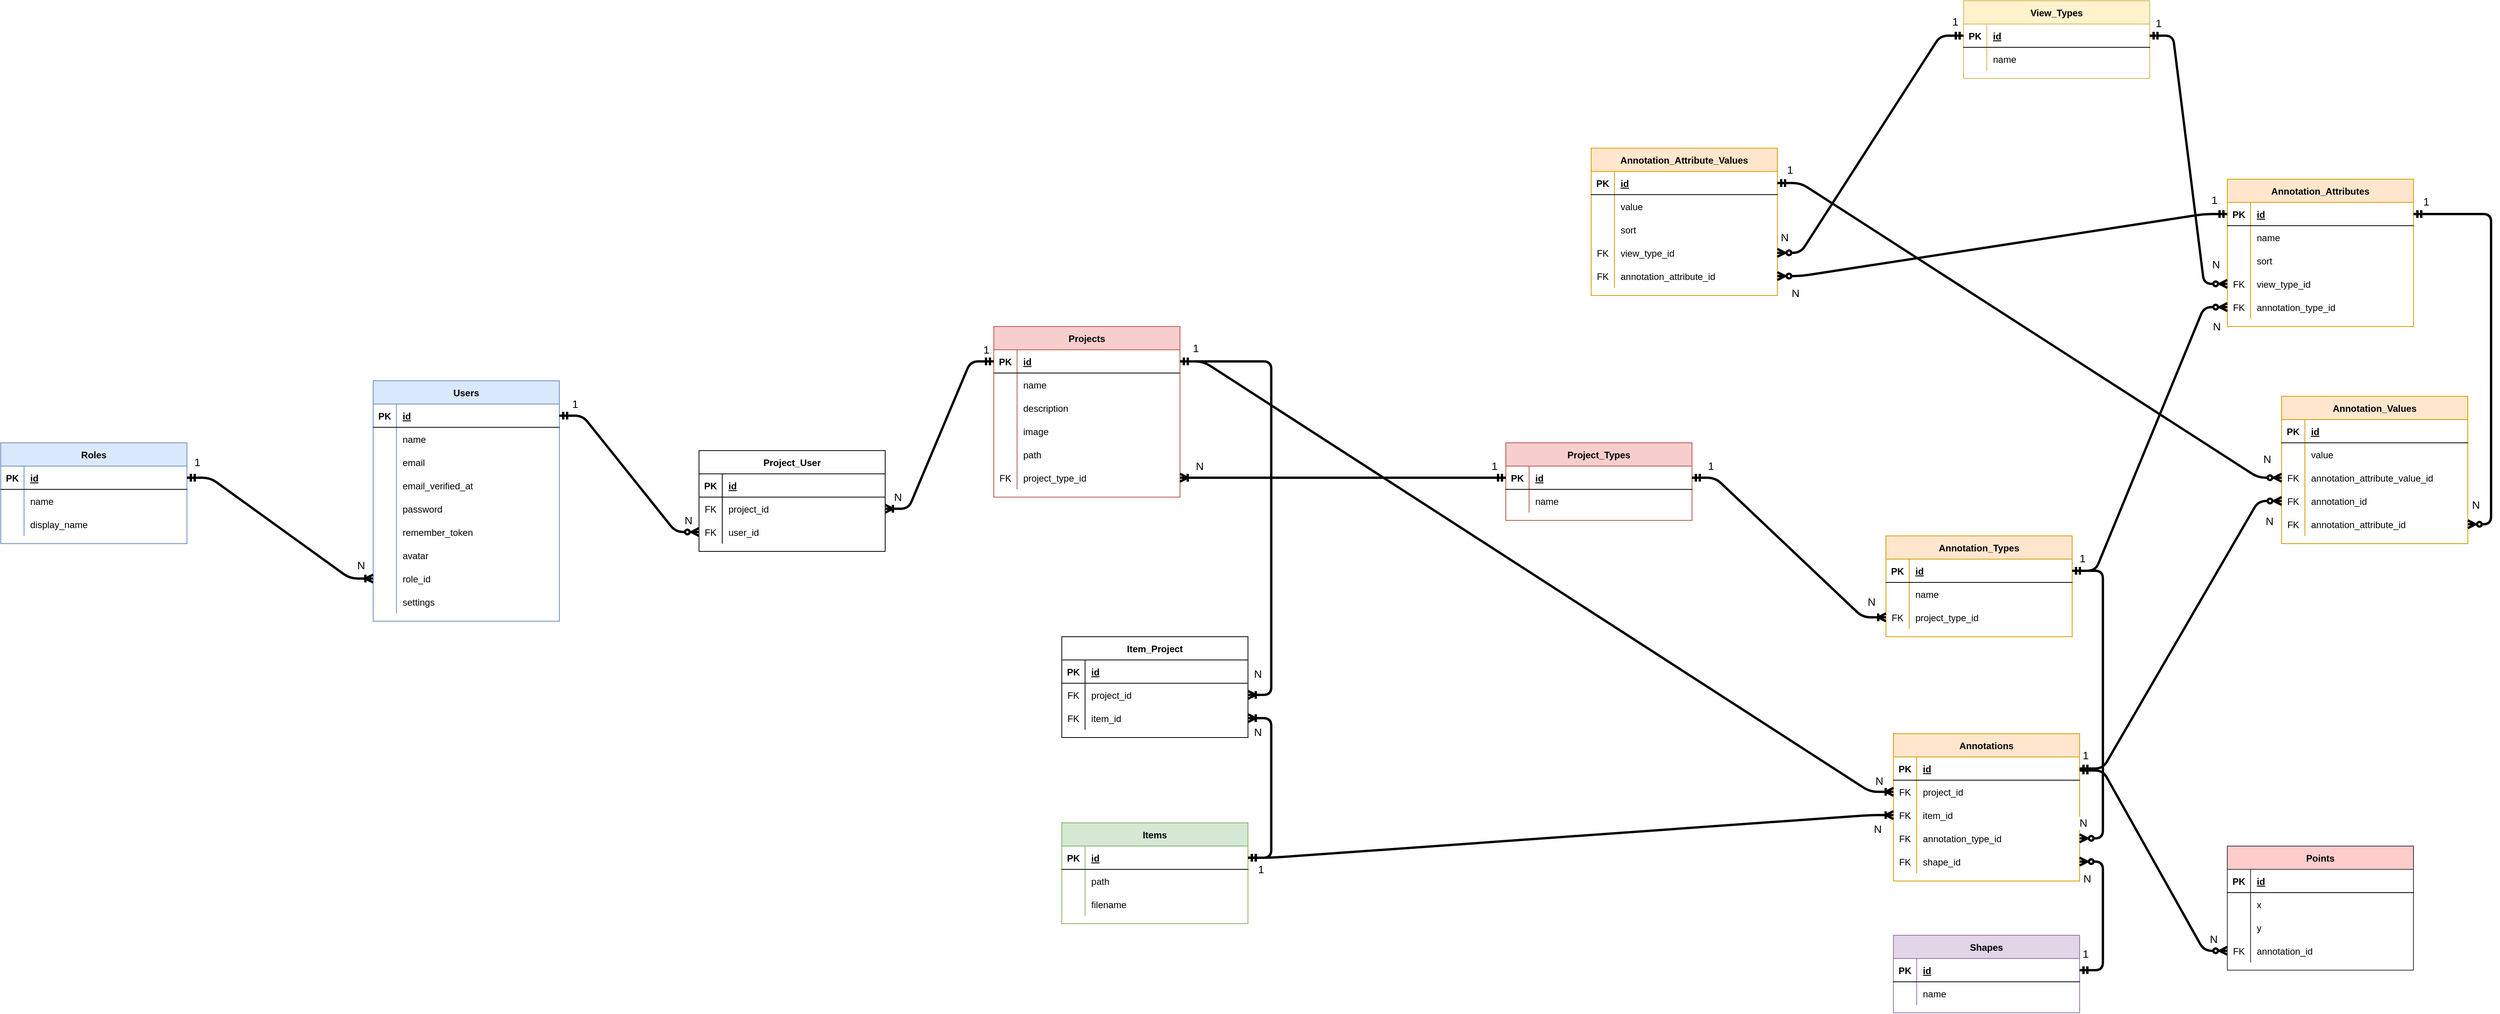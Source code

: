 <mxfile version="13.10.2" type="device"><diagram id="R2lEEEUBdFMjLlhIrx00" name="Page-1"><mxGraphModel dx="2523" dy="1998" grid="1" gridSize="10" guides="1" tooltips="1" connect="1" arrows="1" fold="1" page="1" pageScale="1" pageWidth="850" pageHeight="1100" math="0" shadow="0" extFonts="Permanent Marker^https://fonts.googleapis.com/css?family=Permanent+Marker"><root><mxCell id="0"/><mxCell id="1" parent="0"/><mxCell id="z7PTexF1BR7lgpdGiRUZ-1" value="Users" style="shape=table;startSize=30;container=1;collapsible=1;childLayout=tableLayout;fixedRows=1;rowLines=0;fontStyle=1;align=center;resizeLast=1;fillColor=#dae8fc;strokeColor=#6c8ebf;" vertex="1" parent="1"><mxGeometry x="-250" y="290" width="240" height="310" as="geometry"/></mxCell><mxCell id="z7PTexF1BR7lgpdGiRUZ-2" value="" style="shape=partialRectangle;collapsible=0;dropTarget=0;pointerEvents=0;fillColor=none;top=0;left=0;bottom=1;right=0;points=[[0,0.5],[1,0.5]];portConstraint=eastwest;" vertex="1" parent="z7PTexF1BR7lgpdGiRUZ-1"><mxGeometry y="30" width="240" height="30" as="geometry"/></mxCell><mxCell id="z7PTexF1BR7lgpdGiRUZ-3" value="PK" style="shape=partialRectangle;connectable=0;fillColor=none;top=0;left=0;bottom=0;right=0;fontStyle=1;overflow=hidden;" vertex="1" parent="z7PTexF1BR7lgpdGiRUZ-2"><mxGeometry width="30" height="30" as="geometry"/></mxCell><mxCell id="z7PTexF1BR7lgpdGiRUZ-4" value="id" style="shape=partialRectangle;connectable=0;fillColor=none;top=0;left=0;bottom=0;right=0;align=left;spacingLeft=6;fontStyle=5;overflow=hidden;" vertex="1" parent="z7PTexF1BR7lgpdGiRUZ-2"><mxGeometry x="30" width="210" height="30" as="geometry"/></mxCell><mxCell id="z7PTexF1BR7lgpdGiRUZ-5" value="" style="shape=partialRectangle;collapsible=0;dropTarget=0;pointerEvents=0;fillColor=none;top=0;left=0;bottom=0;right=0;points=[[0,0.5],[1,0.5]];portConstraint=eastwest;" vertex="1" parent="z7PTexF1BR7lgpdGiRUZ-1"><mxGeometry y="60" width="240" height="30" as="geometry"/></mxCell><mxCell id="z7PTexF1BR7lgpdGiRUZ-6" value="" style="shape=partialRectangle;connectable=0;fillColor=none;top=0;left=0;bottom=0;right=0;editable=1;overflow=hidden;" vertex="1" parent="z7PTexF1BR7lgpdGiRUZ-5"><mxGeometry width="30" height="30" as="geometry"/></mxCell><mxCell id="z7PTexF1BR7lgpdGiRUZ-7" value="name" style="shape=partialRectangle;connectable=0;fillColor=none;top=0;left=0;bottom=0;right=0;align=left;spacingLeft=6;overflow=hidden;" vertex="1" parent="z7PTexF1BR7lgpdGiRUZ-5"><mxGeometry x="30" width="210" height="30" as="geometry"/></mxCell><mxCell id="z7PTexF1BR7lgpdGiRUZ-8" value="" style="shape=partialRectangle;collapsible=0;dropTarget=0;pointerEvents=0;fillColor=none;top=0;left=0;bottom=0;right=0;points=[[0,0.5],[1,0.5]];portConstraint=eastwest;" vertex="1" parent="z7PTexF1BR7lgpdGiRUZ-1"><mxGeometry y="90" width="240" height="30" as="geometry"/></mxCell><mxCell id="z7PTexF1BR7lgpdGiRUZ-9" value="" style="shape=partialRectangle;connectable=0;fillColor=none;top=0;left=0;bottom=0;right=0;editable=1;overflow=hidden;" vertex="1" parent="z7PTexF1BR7lgpdGiRUZ-8"><mxGeometry width="30" height="30" as="geometry"/></mxCell><mxCell id="z7PTexF1BR7lgpdGiRUZ-10" value="email" style="shape=partialRectangle;connectable=0;fillColor=none;top=0;left=0;bottom=0;right=0;align=left;spacingLeft=6;overflow=hidden;" vertex="1" parent="z7PTexF1BR7lgpdGiRUZ-8"><mxGeometry x="30" width="210" height="30" as="geometry"/></mxCell><mxCell id="z7PTexF1BR7lgpdGiRUZ-11" value="" style="shape=partialRectangle;collapsible=0;dropTarget=0;pointerEvents=0;fillColor=none;top=0;left=0;bottom=0;right=0;points=[[0,0.5],[1,0.5]];portConstraint=eastwest;" vertex="1" parent="z7PTexF1BR7lgpdGiRUZ-1"><mxGeometry y="120" width="240" height="30" as="geometry"/></mxCell><mxCell id="z7PTexF1BR7lgpdGiRUZ-12" value="" style="shape=partialRectangle;connectable=0;fillColor=none;top=0;left=0;bottom=0;right=0;editable=1;overflow=hidden;" vertex="1" parent="z7PTexF1BR7lgpdGiRUZ-11"><mxGeometry width="30" height="30" as="geometry"/></mxCell><mxCell id="z7PTexF1BR7lgpdGiRUZ-13" value="email_verified_at" style="shape=partialRectangle;connectable=0;fillColor=none;top=0;left=0;bottom=0;right=0;align=left;spacingLeft=6;overflow=hidden;" vertex="1" parent="z7PTexF1BR7lgpdGiRUZ-11"><mxGeometry x="30" width="210" height="30" as="geometry"/></mxCell><mxCell id="z7PTexF1BR7lgpdGiRUZ-15" value="" style="shape=partialRectangle;collapsible=0;dropTarget=0;pointerEvents=0;fillColor=none;top=0;left=0;bottom=0;right=0;points=[[0,0.5],[1,0.5]];portConstraint=eastwest;" vertex="1" parent="z7PTexF1BR7lgpdGiRUZ-1"><mxGeometry y="150" width="240" height="30" as="geometry"/></mxCell><mxCell id="z7PTexF1BR7lgpdGiRUZ-16" value="" style="shape=partialRectangle;connectable=0;fillColor=none;top=0;left=0;bottom=0;right=0;editable=1;overflow=hidden;" vertex="1" parent="z7PTexF1BR7lgpdGiRUZ-15"><mxGeometry width="30" height="30" as="geometry"/></mxCell><mxCell id="z7PTexF1BR7lgpdGiRUZ-17" value="password" style="shape=partialRectangle;connectable=0;fillColor=none;top=0;left=0;bottom=0;right=0;align=left;spacingLeft=6;overflow=hidden;" vertex="1" parent="z7PTexF1BR7lgpdGiRUZ-15"><mxGeometry x="30" width="210" height="30" as="geometry"/></mxCell><mxCell id="z7PTexF1BR7lgpdGiRUZ-18" value="" style="shape=partialRectangle;collapsible=0;dropTarget=0;pointerEvents=0;fillColor=none;top=0;left=0;bottom=0;right=0;points=[[0,0.5],[1,0.5]];portConstraint=eastwest;" vertex="1" parent="z7PTexF1BR7lgpdGiRUZ-1"><mxGeometry y="180" width="240" height="30" as="geometry"/></mxCell><mxCell id="z7PTexF1BR7lgpdGiRUZ-19" value="" style="shape=partialRectangle;connectable=0;fillColor=none;top=0;left=0;bottom=0;right=0;editable=1;overflow=hidden;" vertex="1" parent="z7PTexF1BR7lgpdGiRUZ-18"><mxGeometry width="30" height="30" as="geometry"/></mxCell><mxCell id="z7PTexF1BR7lgpdGiRUZ-20" value="remember_token" style="shape=partialRectangle;connectable=0;fillColor=none;top=0;left=0;bottom=0;right=0;align=left;spacingLeft=6;overflow=hidden;" vertex="1" parent="z7PTexF1BR7lgpdGiRUZ-18"><mxGeometry x="30" width="210" height="30" as="geometry"/></mxCell><mxCell id="z7PTexF1BR7lgpdGiRUZ-24" value="" style="shape=partialRectangle;collapsible=0;dropTarget=0;pointerEvents=0;fillColor=none;top=0;left=0;bottom=0;right=0;points=[[0,0.5],[1,0.5]];portConstraint=eastwest;" vertex="1" parent="z7PTexF1BR7lgpdGiRUZ-1"><mxGeometry y="210" width="240" height="30" as="geometry"/></mxCell><mxCell id="z7PTexF1BR7lgpdGiRUZ-25" value="" style="shape=partialRectangle;connectable=0;fillColor=none;top=0;left=0;bottom=0;right=0;editable=1;overflow=hidden;" vertex="1" parent="z7PTexF1BR7lgpdGiRUZ-24"><mxGeometry width="30" height="30" as="geometry"/></mxCell><mxCell id="z7PTexF1BR7lgpdGiRUZ-26" value="avatar" style="shape=partialRectangle;connectable=0;fillColor=none;top=0;left=0;bottom=0;right=0;align=left;spacingLeft=6;overflow=hidden;" vertex="1" parent="z7PTexF1BR7lgpdGiRUZ-24"><mxGeometry x="30" width="210" height="30" as="geometry"/></mxCell><mxCell id="z7PTexF1BR7lgpdGiRUZ-27" value="" style="shape=partialRectangle;collapsible=0;dropTarget=0;pointerEvents=0;fillColor=none;top=0;left=0;bottom=0;right=0;points=[[0,0.5],[1,0.5]];portConstraint=eastwest;" vertex="1" parent="z7PTexF1BR7lgpdGiRUZ-1"><mxGeometry y="240" width="240" height="30" as="geometry"/></mxCell><mxCell id="z7PTexF1BR7lgpdGiRUZ-28" value="" style="shape=partialRectangle;connectable=0;fillColor=none;top=0;left=0;bottom=0;right=0;editable=1;overflow=hidden;" vertex="1" parent="z7PTexF1BR7lgpdGiRUZ-27"><mxGeometry width="30" height="30" as="geometry"/></mxCell><mxCell id="z7PTexF1BR7lgpdGiRUZ-29" value="role_id" style="shape=partialRectangle;connectable=0;fillColor=none;top=0;left=0;bottom=0;right=0;align=left;spacingLeft=6;overflow=hidden;" vertex="1" parent="z7PTexF1BR7lgpdGiRUZ-27"><mxGeometry x="30" width="210" height="30" as="geometry"/></mxCell><mxCell id="z7PTexF1BR7lgpdGiRUZ-30" value="" style="shape=partialRectangle;collapsible=0;dropTarget=0;pointerEvents=0;fillColor=none;top=0;left=0;bottom=0;right=0;points=[[0,0.5],[1,0.5]];portConstraint=eastwest;" vertex="1" parent="z7PTexF1BR7lgpdGiRUZ-1"><mxGeometry y="270" width="240" height="30" as="geometry"/></mxCell><mxCell id="z7PTexF1BR7lgpdGiRUZ-31" value="" style="shape=partialRectangle;connectable=0;fillColor=none;top=0;left=0;bottom=0;right=0;editable=1;overflow=hidden;" vertex="1" parent="z7PTexF1BR7lgpdGiRUZ-30"><mxGeometry width="30" height="30" as="geometry"/></mxCell><mxCell id="z7PTexF1BR7lgpdGiRUZ-32" value="settings" style="shape=partialRectangle;connectable=0;fillColor=none;top=0;left=0;bottom=0;right=0;align=left;spacingLeft=6;overflow=hidden;" vertex="1" parent="z7PTexF1BR7lgpdGiRUZ-30"><mxGeometry x="30" width="210" height="30" as="geometry"/></mxCell><mxCell id="z7PTexF1BR7lgpdGiRUZ-39" value="Roles" style="shape=table;startSize=30;container=1;collapsible=1;childLayout=tableLayout;fixedRows=1;rowLines=0;fontStyle=1;align=center;resizeLast=1;fillColor=#dae8fc;strokeColor=#6c8ebf;" vertex="1" parent="1"><mxGeometry x="-730" y="370" width="240" height="130" as="geometry"/></mxCell><mxCell id="z7PTexF1BR7lgpdGiRUZ-40" value="" style="shape=partialRectangle;collapsible=0;dropTarget=0;pointerEvents=0;fillColor=none;top=0;left=0;bottom=1;right=0;points=[[0,0.5],[1,0.5]];portConstraint=eastwest;" vertex="1" parent="z7PTexF1BR7lgpdGiRUZ-39"><mxGeometry y="30" width="240" height="30" as="geometry"/></mxCell><mxCell id="z7PTexF1BR7lgpdGiRUZ-41" value="PK" style="shape=partialRectangle;connectable=0;fillColor=none;top=0;left=0;bottom=0;right=0;fontStyle=1;overflow=hidden;" vertex="1" parent="z7PTexF1BR7lgpdGiRUZ-40"><mxGeometry width="30" height="30" as="geometry"/></mxCell><mxCell id="z7PTexF1BR7lgpdGiRUZ-42" value="id" style="shape=partialRectangle;connectable=0;fillColor=none;top=0;left=0;bottom=0;right=0;align=left;spacingLeft=6;fontStyle=5;overflow=hidden;" vertex="1" parent="z7PTexF1BR7lgpdGiRUZ-40"><mxGeometry x="30" width="210" height="30" as="geometry"/></mxCell><mxCell id="z7PTexF1BR7lgpdGiRUZ-43" value="" style="shape=partialRectangle;collapsible=0;dropTarget=0;pointerEvents=0;fillColor=none;top=0;left=0;bottom=0;right=0;points=[[0,0.5],[1,0.5]];portConstraint=eastwest;" vertex="1" parent="z7PTexF1BR7lgpdGiRUZ-39"><mxGeometry y="60" width="240" height="30" as="geometry"/></mxCell><mxCell id="z7PTexF1BR7lgpdGiRUZ-44" value="" style="shape=partialRectangle;connectable=0;fillColor=none;top=0;left=0;bottom=0;right=0;editable=1;overflow=hidden;" vertex="1" parent="z7PTexF1BR7lgpdGiRUZ-43"><mxGeometry width="30" height="30" as="geometry"/></mxCell><mxCell id="z7PTexF1BR7lgpdGiRUZ-45" value="name" style="shape=partialRectangle;connectable=0;fillColor=none;top=0;left=0;bottom=0;right=0;align=left;spacingLeft=6;overflow=hidden;" vertex="1" parent="z7PTexF1BR7lgpdGiRUZ-43"><mxGeometry x="30" width="210" height="30" as="geometry"/></mxCell><mxCell id="z7PTexF1BR7lgpdGiRUZ-46" value="" style="shape=partialRectangle;collapsible=0;dropTarget=0;pointerEvents=0;fillColor=none;top=0;left=0;bottom=0;right=0;points=[[0,0.5],[1,0.5]];portConstraint=eastwest;" vertex="1" parent="z7PTexF1BR7lgpdGiRUZ-39"><mxGeometry y="90" width="240" height="30" as="geometry"/></mxCell><mxCell id="z7PTexF1BR7lgpdGiRUZ-47" value="" style="shape=partialRectangle;connectable=0;fillColor=none;top=0;left=0;bottom=0;right=0;editable=1;overflow=hidden;" vertex="1" parent="z7PTexF1BR7lgpdGiRUZ-46"><mxGeometry width="30" height="30" as="geometry"/></mxCell><mxCell id="z7PTexF1BR7lgpdGiRUZ-48" value="display_name" style="shape=partialRectangle;connectable=0;fillColor=none;top=0;left=0;bottom=0;right=0;align=left;spacingLeft=6;overflow=hidden;" vertex="1" parent="z7PTexF1BR7lgpdGiRUZ-46"><mxGeometry x="30" width="210" height="30" as="geometry"/></mxCell><mxCell id="z7PTexF1BR7lgpdGiRUZ-67" value="Projects" style="shape=table;startSize=30;container=1;collapsible=1;childLayout=tableLayout;fixedRows=1;rowLines=0;fontStyle=1;align=center;resizeLast=1;fillColor=#f8cecc;strokeColor=#b85450;" vertex="1" parent="1"><mxGeometry x="550" y="220" width="240" height="220" as="geometry"/></mxCell><mxCell id="z7PTexF1BR7lgpdGiRUZ-68" value="" style="shape=partialRectangle;collapsible=0;dropTarget=0;pointerEvents=0;fillColor=none;top=0;left=0;bottom=1;right=0;points=[[0,0.5],[1,0.5]];portConstraint=eastwest;" vertex="1" parent="z7PTexF1BR7lgpdGiRUZ-67"><mxGeometry y="30" width="240" height="30" as="geometry"/></mxCell><mxCell id="z7PTexF1BR7lgpdGiRUZ-69" value="PK" style="shape=partialRectangle;connectable=0;fillColor=none;top=0;left=0;bottom=0;right=0;fontStyle=1;overflow=hidden;" vertex="1" parent="z7PTexF1BR7lgpdGiRUZ-68"><mxGeometry width="30" height="30" as="geometry"/></mxCell><mxCell id="z7PTexF1BR7lgpdGiRUZ-70" value="id" style="shape=partialRectangle;connectable=0;fillColor=none;top=0;left=0;bottom=0;right=0;align=left;spacingLeft=6;fontStyle=5;overflow=hidden;" vertex="1" parent="z7PTexF1BR7lgpdGiRUZ-68"><mxGeometry x="30" width="210" height="30" as="geometry"/></mxCell><mxCell id="z7PTexF1BR7lgpdGiRUZ-71" value="" style="shape=partialRectangle;collapsible=0;dropTarget=0;pointerEvents=0;fillColor=none;top=0;left=0;bottom=0;right=0;points=[[0,0.5],[1,0.5]];portConstraint=eastwest;" vertex="1" parent="z7PTexF1BR7lgpdGiRUZ-67"><mxGeometry y="60" width="240" height="30" as="geometry"/></mxCell><mxCell id="z7PTexF1BR7lgpdGiRUZ-72" value="" style="shape=partialRectangle;connectable=0;fillColor=none;top=0;left=0;bottom=0;right=0;editable=1;overflow=hidden;" vertex="1" parent="z7PTexF1BR7lgpdGiRUZ-71"><mxGeometry width="30" height="30" as="geometry"/></mxCell><mxCell id="z7PTexF1BR7lgpdGiRUZ-73" value="name" style="shape=partialRectangle;connectable=0;fillColor=none;top=0;left=0;bottom=0;right=0;align=left;spacingLeft=6;overflow=hidden;" vertex="1" parent="z7PTexF1BR7lgpdGiRUZ-71"><mxGeometry x="30" width="210" height="30" as="geometry"/></mxCell><mxCell id="z7PTexF1BR7lgpdGiRUZ-74" value="" style="shape=partialRectangle;collapsible=0;dropTarget=0;pointerEvents=0;fillColor=none;top=0;left=0;bottom=0;right=0;points=[[0,0.5],[1,0.5]];portConstraint=eastwest;" vertex="1" parent="z7PTexF1BR7lgpdGiRUZ-67"><mxGeometry y="90" width="240" height="30" as="geometry"/></mxCell><mxCell id="z7PTexF1BR7lgpdGiRUZ-75" value="" style="shape=partialRectangle;connectable=0;fillColor=none;top=0;left=0;bottom=0;right=0;editable=1;overflow=hidden;" vertex="1" parent="z7PTexF1BR7lgpdGiRUZ-74"><mxGeometry width="30" height="30" as="geometry"/></mxCell><mxCell id="z7PTexF1BR7lgpdGiRUZ-76" value="description" style="shape=partialRectangle;connectable=0;fillColor=none;top=0;left=0;bottom=0;right=0;align=left;spacingLeft=6;overflow=hidden;" vertex="1" parent="z7PTexF1BR7lgpdGiRUZ-74"><mxGeometry x="30" width="210" height="30" as="geometry"/></mxCell><mxCell id="z7PTexF1BR7lgpdGiRUZ-77" value="" style="shape=partialRectangle;collapsible=0;dropTarget=0;pointerEvents=0;fillColor=none;top=0;left=0;bottom=0;right=0;points=[[0,0.5],[1,0.5]];portConstraint=eastwest;" vertex="1" parent="z7PTexF1BR7lgpdGiRUZ-67"><mxGeometry y="120" width="240" height="30" as="geometry"/></mxCell><mxCell id="z7PTexF1BR7lgpdGiRUZ-78" value="" style="shape=partialRectangle;connectable=0;fillColor=none;top=0;left=0;bottom=0;right=0;editable=1;overflow=hidden;" vertex="1" parent="z7PTexF1BR7lgpdGiRUZ-77"><mxGeometry width="30" height="30" as="geometry"/></mxCell><mxCell id="z7PTexF1BR7lgpdGiRUZ-79" value="image" style="shape=partialRectangle;connectable=0;fillColor=none;top=0;left=0;bottom=0;right=0;align=left;spacingLeft=6;overflow=hidden;" vertex="1" parent="z7PTexF1BR7lgpdGiRUZ-77"><mxGeometry x="30" width="210" height="30" as="geometry"/></mxCell><mxCell id="z7PTexF1BR7lgpdGiRUZ-80" value="" style="shape=partialRectangle;collapsible=0;dropTarget=0;pointerEvents=0;fillColor=none;top=0;left=0;bottom=0;right=0;points=[[0,0.5],[1,0.5]];portConstraint=eastwest;" vertex="1" parent="z7PTexF1BR7lgpdGiRUZ-67"><mxGeometry y="150" width="240" height="30" as="geometry"/></mxCell><mxCell id="z7PTexF1BR7lgpdGiRUZ-81" value="" style="shape=partialRectangle;connectable=0;fillColor=none;top=0;left=0;bottom=0;right=0;editable=1;overflow=hidden;" vertex="1" parent="z7PTexF1BR7lgpdGiRUZ-80"><mxGeometry width="30" height="30" as="geometry"/></mxCell><mxCell id="z7PTexF1BR7lgpdGiRUZ-82" value="path" style="shape=partialRectangle;connectable=0;fillColor=none;top=0;left=0;bottom=0;right=0;align=left;spacingLeft=6;overflow=hidden;" vertex="1" parent="z7PTexF1BR7lgpdGiRUZ-80"><mxGeometry x="30" width="210" height="30" as="geometry"/></mxCell><mxCell id="z7PTexF1BR7lgpdGiRUZ-83" value="" style="shape=partialRectangle;collapsible=0;dropTarget=0;pointerEvents=0;fillColor=none;top=0;left=0;bottom=0;right=0;points=[[0,0.5],[1,0.5]];portConstraint=eastwest;" vertex="1" parent="z7PTexF1BR7lgpdGiRUZ-67"><mxGeometry y="180" width="240" height="30" as="geometry"/></mxCell><mxCell id="z7PTexF1BR7lgpdGiRUZ-84" value="FK" style="shape=partialRectangle;connectable=0;fillColor=none;top=0;left=0;bottom=0;right=0;editable=1;overflow=hidden;" vertex="1" parent="z7PTexF1BR7lgpdGiRUZ-83"><mxGeometry width="30" height="30" as="geometry"/></mxCell><mxCell id="z7PTexF1BR7lgpdGiRUZ-85" value="project_type_id" style="shape=partialRectangle;connectable=0;fillColor=none;top=0;left=0;bottom=0;right=0;align=left;spacingLeft=6;overflow=hidden;" vertex="1" parent="z7PTexF1BR7lgpdGiRUZ-83"><mxGeometry x="30" width="210" height="30" as="geometry"/></mxCell><mxCell id="z7PTexF1BR7lgpdGiRUZ-95" value="Project_Types" style="shape=table;startSize=30;container=1;collapsible=1;childLayout=tableLayout;fixedRows=1;rowLines=0;fontStyle=1;align=center;resizeLast=1;fillColor=#f8cecc;strokeColor=#b85450;" vertex="1" parent="1"><mxGeometry x="1210" y="370" width="240" height="100" as="geometry"/></mxCell><mxCell id="z7PTexF1BR7lgpdGiRUZ-96" value="" style="shape=partialRectangle;collapsible=0;dropTarget=0;pointerEvents=0;fillColor=none;top=0;left=0;bottom=1;right=0;points=[[0,0.5],[1,0.5]];portConstraint=eastwest;" vertex="1" parent="z7PTexF1BR7lgpdGiRUZ-95"><mxGeometry y="30" width="240" height="30" as="geometry"/></mxCell><mxCell id="z7PTexF1BR7lgpdGiRUZ-97" value="PK" style="shape=partialRectangle;connectable=0;fillColor=none;top=0;left=0;bottom=0;right=0;fontStyle=1;overflow=hidden;" vertex="1" parent="z7PTexF1BR7lgpdGiRUZ-96"><mxGeometry width="30" height="30" as="geometry"/></mxCell><mxCell id="z7PTexF1BR7lgpdGiRUZ-98" value="id" style="shape=partialRectangle;connectable=0;fillColor=none;top=0;left=0;bottom=0;right=0;align=left;spacingLeft=6;fontStyle=5;overflow=hidden;" vertex="1" parent="z7PTexF1BR7lgpdGiRUZ-96"><mxGeometry x="30" width="210" height="30" as="geometry"/></mxCell><mxCell id="z7PTexF1BR7lgpdGiRUZ-99" value="" style="shape=partialRectangle;collapsible=0;dropTarget=0;pointerEvents=0;fillColor=none;top=0;left=0;bottom=0;right=0;points=[[0,0.5],[1,0.5]];portConstraint=eastwest;" vertex="1" parent="z7PTexF1BR7lgpdGiRUZ-95"><mxGeometry y="60" width="240" height="30" as="geometry"/></mxCell><mxCell id="z7PTexF1BR7lgpdGiRUZ-100" value="" style="shape=partialRectangle;connectable=0;fillColor=none;top=0;left=0;bottom=0;right=0;editable=1;overflow=hidden;" vertex="1" parent="z7PTexF1BR7lgpdGiRUZ-99"><mxGeometry width="30" height="30" as="geometry"/></mxCell><mxCell id="z7PTexF1BR7lgpdGiRUZ-101" value="name" style="shape=partialRectangle;connectable=0;fillColor=none;top=0;left=0;bottom=0;right=0;align=left;spacingLeft=6;overflow=hidden;" vertex="1" parent="z7PTexF1BR7lgpdGiRUZ-99"><mxGeometry x="30" width="210" height="30" as="geometry"/></mxCell><mxCell id="z7PTexF1BR7lgpdGiRUZ-114" value="Project_User" style="shape=table;startSize=30;container=1;collapsible=1;childLayout=tableLayout;fixedRows=1;rowLines=0;fontStyle=1;align=center;resizeLast=1;" vertex="1" parent="1"><mxGeometry x="170" y="380" width="240" height="130" as="geometry"/></mxCell><mxCell id="z7PTexF1BR7lgpdGiRUZ-115" value="" style="shape=partialRectangle;collapsible=0;dropTarget=0;pointerEvents=0;fillColor=none;top=0;left=0;bottom=1;right=0;points=[[0,0.5],[1,0.5]];portConstraint=eastwest;" vertex="1" parent="z7PTexF1BR7lgpdGiRUZ-114"><mxGeometry y="30" width="240" height="30" as="geometry"/></mxCell><mxCell id="z7PTexF1BR7lgpdGiRUZ-116" value="PK" style="shape=partialRectangle;connectable=0;fillColor=none;top=0;left=0;bottom=0;right=0;fontStyle=1;overflow=hidden;" vertex="1" parent="z7PTexF1BR7lgpdGiRUZ-115"><mxGeometry width="30" height="30" as="geometry"/></mxCell><mxCell id="z7PTexF1BR7lgpdGiRUZ-117" value="id" style="shape=partialRectangle;connectable=0;fillColor=none;top=0;left=0;bottom=0;right=0;align=left;spacingLeft=6;fontStyle=5;overflow=hidden;" vertex="1" parent="z7PTexF1BR7lgpdGiRUZ-115"><mxGeometry x="30" width="210" height="30" as="geometry"/></mxCell><mxCell id="z7PTexF1BR7lgpdGiRUZ-118" value="" style="shape=partialRectangle;collapsible=0;dropTarget=0;pointerEvents=0;fillColor=none;top=0;left=0;bottom=0;right=0;points=[[0,0.5],[1,0.5]];portConstraint=eastwest;" vertex="1" parent="z7PTexF1BR7lgpdGiRUZ-114"><mxGeometry y="60" width="240" height="30" as="geometry"/></mxCell><mxCell id="z7PTexF1BR7lgpdGiRUZ-119" value="FK" style="shape=partialRectangle;connectable=0;fillColor=none;top=0;left=0;bottom=0;right=0;editable=1;overflow=hidden;" vertex="1" parent="z7PTexF1BR7lgpdGiRUZ-118"><mxGeometry width="30" height="30" as="geometry"/></mxCell><mxCell id="z7PTexF1BR7lgpdGiRUZ-120" value="project_id" style="shape=partialRectangle;connectable=0;fillColor=none;top=0;left=0;bottom=0;right=0;align=left;spacingLeft=6;overflow=hidden;" vertex="1" parent="z7PTexF1BR7lgpdGiRUZ-118"><mxGeometry x="30" width="210" height="30" as="geometry"/></mxCell><mxCell id="z7PTexF1BR7lgpdGiRUZ-121" value="" style="shape=partialRectangle;collapsible=0;dropTarget=0;pointerEvents=0;fillColor=none;top=0;left=0;bottom=0;right=0;points=[[0,0.5],[1,0.5]];portConstraint=eastwest;" vertex="1" parent="z7PTexF1BR7lgpdGiRUZ-114"><mxGeometry y="90" width="240" height="30" as="geometry"/></mxCell><mxCell id="z7PTexF1BR7lgpdGiRUZ-122" value="FK" style="shape=partialRectangle;connectable=0;fillColor=none;top=0;left=0;bottom=0;right=0;editable=1;overflow=hidden;" vertex="1" parent="z7PTexF1BR7lgpdGiRUZ-121"><mxGeometry width="30" height="30" as="geometry"/></mxCell><mxCell id="z7PTexF1BR7lgpdGiRUZ-123" value="user_id" style="shape=partialRectangle;connectable=0;fillColor=none;top=0;left=0;bottom=0;right=0;align=left;spacingLeft=6;overflow=hidden;" vertex="1" parent="z7PTexF1BR7lgpdGiRUZ-121"><mxGeometry x="30" width="210" height="30" as="geometry"/></mxCell><mxCell id="z7PTexF1BR7lgpdGiRUZ-124" value="Items" style="shape=table;startSize=30;container=1;collapsible=1;childLayout=tableLayout;fixedRows=1;rowLines=0;fontStyle=1;align=center;resizeLast=1;fillColor=#d5e8d4;strokeColor=#82b366;" vertex="1" parent="1"><mxGeometry x="637.65" y="860" width="240" height="130" as="geometry"/></mxCell><mxCell id="z7PTexF1BR7lgpdGiRUZ-125" value="" style="shape=partialRectangle;collapsible=0;dropTarget=0;pointerEvents=0;fillColor=none;top=0;left=0;bottom=1;right=0;points=[[0,0.5],[1,0.5]];portConstraint=eastwest;" vertex="1" parent="z7PTexF1BR7lgpdGiRUZ-124"><mxGeometry y="30" width="240" height="30" as="geometry"/></mxCell><mxCell id="z7PTexF1BR7lgpdGiRUZ-126" value="PK" style="shape=partialRectangle;connectable=0;fillColor=none;top=0;left=0;bottom=0;right=0;fontStyle=1;overflow=hidden;" vertex="1" parent="z7PTexF1BR7lgpdGiRUZ-125"><mxGeometry width="30" height="30" as="geometry"/></mxCell><mxCell id="z7PTexF1BR7lgpdGiRUZ-127" value="id" style="shape=partialRectangle;connectable=0;fillColor=none;top=0;left=0;bottom=0;right=0;align=left;spacingLeft=6;fontStyle=5;overflow=hidden;" vertex="1" parent="z7PTexF1BR7lgpdGiRUZ-125"><mxGeometry x="30" width="210" height="30" as="geometry"/></mxCell><mxCell id="z7PTexF1BR7lgpdGiRUZ-128" value="" style="shape=partialRectangle;collapsible=0;dropTarget=0;pointerEvents=0;fillColor=none;top=0;left=0;bottom=0;right=0;points=[[0,0.5],[1,0.5]];portConstraint=eastwest;" vertex="1" parent="z7PTexF1BR7lgpdGiRUZ-124"><mxGeometry y="60" width="240" height="30" as="geometry"/></mxCell><mxCell id="z7PTexF1BR7lgpdGiRUZ-129" value="" style="shape=partialRectangle;connectable=0;fillColor=none;top=0;left=0;bottom=0;right=0;editable=1;overflow=hidden;" vertex="1" parent="z7PTexF1BR7lgpdGiRUZ-128"><mxGeometry width="30" height="30" as="geometry"/></mxCell><mxCell id="z7PTexF1BR7lgpdGiRUZ-130" value="path" style="shape=partialRectangle;connectable=0;fillColor=none;top=0;left=0;bottom=0;right=0;align=left;spacingLeft=6;overflow=hidden;" vertex="1" parent="z7PTexF1BR7lgpdGiRUZ-128"><mxGeometry x="30" width="210" height="30" as="geometry"/></mxCell><mxCell id="z7PTexF1BR7lgpdGiRUZ-131" value="" style="shape=partialRectangle;collapsible=0;dropTarget=0;pointerEvents=0;fillColor=none;top=0;left=0;bottom=0;right=0;points=[[0,0.5],[1,0.5]];portConstraint=eastwest;" vertex="1" parent="z7PTexF1BR7lgpdGiRUZ-124"><mxGeometry y="90" width="240" height="30" as="geometry"/></mxCell><mxCell id="z7PTexF1BR7lgpdGiRUZ-132" value="" style="shape=partialRectangle;connectable=0;fillColor=none;top=0;left=0;bottom=0;right=0;editable=1;overflow=hidden;" vertex="1" parent="z7PTexF1BR7lgpdGiRUZ-131"><mxGeometry width="30" height="30" as="geometry"/></mxCell><mxCell id="z7PTexF1BR7lgpdGiRUZ-133" value="filename" style="shape=partialRectangle;connectable=0;fillColor=none;top=0;left=0;bottom=0;right=0;align=left;spacingLeft=6;overflow=hidden;" vertex="1" parent="z7PTexF1BR7lgpdGiRUZ-131"><mxGeometry x="30" width="210" height="30" as="geometry"/></mxCell><mxCell id="z7PTexF1BR7lgpdGiRUZ-143" value="Item_Project" style="shape=table;startSize=30;container=1;collapsible=1;childLayout=tableLayout;fixedRows=1;rowLines=0;fontStyle=1;align=center;resizeLast=1;" vertex="1" parent="1"><mxGeometry x="637.65" y="620" width="240" height="130" as="geometry"/></mxCell><mxCell id="z7PTexF1BR7lgpdGiRUZ-144" value="" style="shape=partialRectangle;collapsible=0;dropTarget=0;pointerEvents=0;fillColor=none;top=0;left=0;bottom=1;right=0;points=[[0,0.5],[1,0.5]];portConstraint=eastwest;" vertex="1" parent="z7PTexF1BR7lgpdGiRUZ-143"><mxGeometry y="30" width="240" height="30" as="geometry"/></mxCell><mxCell id="z7PTexF1BR7lgpdGiRUZ-145" value="PK" style="shape=partialRectangle;connectable=0;fillColor=none;top=0;left=0;bottom=0;right=0;fontStyle=1;overflow=hidden;" vertex="1" parent="z7PTexF1BR7lgpdGiRUZ-144"><mxGeometry width="30" height="30" as="geometry"/></mxCell><mxCell id="z7PTexF1BR7lgpdGiRUZ-146" value="id" style="shape=partialRectangle;connectable=0;fillColor=none;top=0;left=0;bottom=0;right=0;align=left;spacingLeft=6;fontStyle=5;overflow=hidden;" vertex="1" parent="z7PTexF1BR7lgpdGiRUZ-144"><mxGeometry x="30" width="210" height="30" as="geometry"/></mxCell><mxCell id="z7PTexF1BR7lgpdGiRUZ-147" value="" style="shape=partialRectangle;collapsible=0;dropTarget=0;pointerEvents=0;fillColor=none;top=0;left=0;bottom=0;right=0;points=[[0,0.5],[1,0.5]];portConstraint=eastwest;" vertex="1" parent="z7PTexF1BR7lgpdGiRUZ-143"><mxGeometry y="60" width="240" height="30" as="geometry"/></mxCell><mxCell id="z7PTexF1BR7lgpdGiRUZ-148" value="FK" style="shape=partialRectangle;connectable=0;fillColor=none;top=0;left=0;bottom=0;right=0;editable=1;overflow=hidden;" vertex="1" parent="z7PTexF1BR7lgpdGiRUZ-147"><mxGeometry width="30" height="30" as="geometry"/></mxCell><mxCell id="z7PTexF1BR7lgpdGiRUZ-149" value="project_id" style="shape=partialRectangle;connectable=0;fillColor=none;top=0;left=0;bottom=0;right=0;align=left;spacingLeft=6;overflow=hidden;" vertex="1" parent="z7PTexF1BR7lgpdGiRUZ-147"><mxGeometry x="30" width="210" height="30" as="geometry"/></mxCell><mxCell id="z7PTexF1BR7lgpdGiRUZ-150" value="" style="shape=partialRectangle;collapsible=0;dropTarget=0;pointerEvents=0;fillColor=none;top=0;left=0;bottom=0;right=0;points=[[0,0.5],[1,0.5]];portConstraint=eastwest;" vertex="1" parent="z7PTexF1BR7lgpdGiRUZ-143"><mxGeometry y="90" width="240" height="30" as="geometry"/></mxCell><mxCell id="z7PTexF1BR7lgpdGiRUZ-151" value="FK" style="shape=partialRectangle;connectable=0;fillColor=none;top=0;left=0;bottom=0;right=0;editable=1;overflow=hidden;" vertex="1" parent="z7PTexF1BR7lgpdGiRUZ-150"><mxGeometry width="30" height="30" as="geometry"/></mxCell><mxCell id="z7PTexF1BR7lgpdGiRUZ-152" value="item_id" style="shape=partialRectangle;connectable=0;fillColor=none;top=0;left=0;bottom=0;right=0;align=left;spacingLeft=6;overflow=hidden;" vertex="1" parent="z7PTexF1BR7lgpdGiRUZ-150"><mxGeometry x="30" width="210" height="30" as="geometry"/></mxCell><mxCell id="z7PTexF1BR7lgpdGiRUZ-153" value="Annotations" style="shape=table;startSize=30;container=1;collapsible=1;childLayout=tableLayout;fixedRows=1;rowLines=0;fontStyle=1;align=center;resizeLast=1;fillColor=#ffe6cc;strokeColor=#d79b00;" vertex="1" parent="1"><mxGeometry x="1709.61" y="745" width="240" height="190" as="geometry"/></mxCell><mxCell id="z7PTexF1BR7lgpdGiRUZ-154" value="" style="shape=partialRectangle;collapsible=0;dropTarget=0;pointerEvents=0;fillColor=none;top=0;left=0;bottom=1;right=0;points=[[0,0.5],[1,0.5]];portConstraint=eastwest;" vertex="1" parent="z7PTexF1BR7lgpdGiRUZ-153"><mxGeometry y="30" width="240" height="30" as="geometry"/></mxCell><mxCell id="z7PTexF1BR7lgpdGiRUZ-155" value="PK" style="shape=partialRectangle;connectable=0;fillColor=none;top=0;left=0;bottom=0;right=0;fontStyle=1;overflow=hidden;" vertex="1" parent="z7PTexF1BR7lgpdGiRUZ-154"><mxGeometry width="30" height="30" as="geometry"/></mxCell><mxCell id="z7PTexF1BR7lgpdGiRUZ-156" value="id" style="shape=partialRectangle;connectable=0;fillColor=none;top=0;left=0;bottom=0;right=0;align=left;spacingLeft=6;fontStyle=5;overflow=hidden;" vertex="1" parent="z7PTexF1BR7lgpdGiRUZ-154"><mxGeometry x="30" width="210" height="30" as="geometry"/></mxCell><mxCell id="z7PTexF1BR7lgpdGiRUZ-166" value="" style="shape=partialRectangle;collapsible=0;dropTarget=0;pointerEvents=0;fillColor=none;top=0;left=0;bottom=0;right=0;points=[[0,0.5],[1,0.5]];portConstraint=eastwest;" vertex="1" parent="z7PTexF1BR7lgpdGiRUZ-153"><mxGeometry y="60" width="240" height="30" as="geometry"/></mxCell><mxCell id="z7PTexF1BR7lgpdGiRUZ-167" value="FK" style="shape=partialRectangle;connectable=0;fillColor=none;top=0;left=0;bottom=0;right=0;editable=1;overflow=hidden;" vertex="1" parent="z7PTexF1BR7lgpdGiRUZ-166"><mxGeometry width="30" height="30" as="geometry"/></mxCell><mxCell id="z7PTexF1BR7lgpdGiRUZ-168" value="project_id" style="shape=partialRectangle;connectable=0;fillColor=none;top=0;left=0;bottom=0;right=0;align=left;spacingLeft=6;overflow=hidden;" vertex="1" parent="z7PTexF1BR7lgpdGiRUZ-166"><mxGeometry x="30" width="210" height="30" as="geometry"/></mxCell><mxCell id="z7PTexF1BR7lgpdGiRUZ-157" value="" style="shape=partialRectangle;collapsible=0;dropTarget=0;pointerEvents=0;fillColor=none;top=0;left=0;bottom=0;right=0;points=[[0,0.5],[1,0.5]];portConstraint=eastwest;" vertex="1" parent="z7PTexF1BR7lgpdGiRUZ-153"><mxGeometry y="90" width="240" height="30" as="geometry"/></mxCell><mxCell id="z7PTexF1BR7lgpdGiRUZ-158" value="FK" style="shape=partialRectangle;connectable=0;fillColor=none;top=0;left=0;bottom=0;right=0;editable=1;overflow=hidden;" vertex="1" parent="z7PTexF1BR7lgpdGiRUZ-157"><mxGeometry width="30" height="30" as="geometry"/></mxCell><mxCell id="z7PTexF1BR7lgpdGiRUZ-159" value="item_id" style="shape=partialRectangle;connectable=0;fillColor=none;top=0;left=0;bottom=0;right=0;align=left;spacingLeft=6;overflow=hidden;" vertex="1" parent="z7PTexF1BR7lgpdGiRUZ-157"><mxGeometry x="30" width="210" height="30" as="geometry"/></mxCell><mxCell id="z7PTexF1BR7lgpdGiRUZ-163" value="" style="shape=partialRectangle;collapsible=0;dropTarget=0;pointerEvents=0;fillColor=none;top=0;left=0;bottom=0;right=0;points=[[0,0.5],[1,0.5]];portConstraint=eastwest;" vertex="1" parent="z7PTexF1BR7lgpdGiRUZ-153"><mxGeometry y="120" width="240" height="30" as="geometry"/></mxCell><mxCell id="z7PTexF1BR7lgpdGiRUZ-164" value="FK" style="shape=partialRectangle;connectable=0;fillColor=none;top=0;left=0;bottom=0;right=0;editable=1;overflow=hidden;" vertex="1" parent="z7PTexF1BR7lgpdGiRUZ-163"><mxGeometry width="30" height="30" as="geometry"/></mxCell><mxCell id="z7PTexF1BR7lgpdGiRUZ-165" value="annotation_type_id" style="shape=partialRectangle;connectable=0;fillColor=none;top=0;left=0;bottom=0;right=0;align=left;spacingLeft=6;overflow=hidden;" vertex="1" parent="z7PTexF1BR7lgpdGiRUZ-163"><mxGeometry x="30" width="210" height="30" as="geometry"/></mxCell><mxCell id="z7PTexF1BR7lgpdGiRUZ-160" value="" style="shape=partialRectangle;collapsible=0;dropTarget=0;pointerEvents=0;fillColor=none;top=0;left=0;bottom=0;right=0;points=[[0,0.5],[1,0.5]];portConstraint=eastwest;" vertex="1" parent="z7PTexF1BR7lgpdGiRUZ-153"><mxGeometry y="150" width="240" height="30" as="geometry"/></mxCell><mxCell id="z7PTexF1BR7lgpdGiRUZ-161" value="FK" style="shape=partialRectangle;connectable=0;fillColor=none;top=0;left=0;bottom=0;right=0;editable=1;overflow=hidden;" vertex="1" parent="z7PTexF1BR7lgpdGiRUZ-160"><mxGeometry width="30" height="30" as="geometry"/></mxCell><mxCell id="z7PTexF1BR7lgpdGiRUZ-162" value="shape_id" style="shape=partialRectangle;connectable=0;fillColor=none;top=0;left=0;bottom=0;right=0;align=left;spacingLeft=6;overflow=hidden;" vertex="1" parent="z7PTexF1BR7lgpdGiRUZ-160"><mxGeometry x="30" width="210" height="30" as="geometry"/></mxCell><mxCell id="z7PTexF1BR7lgpdGiRUZ-169" value="Annotation_Values" style="shape=table;startSize=30;container=1;collapsible=1;childLayout=tableLayout;fixedRows=1;rowLines=0;fontStyle=1;align=center;resizeLast=1;fillColor=#ffe6cc;strokeColor=#d79b00;" vertex="1" parent="1"><mxGeometry x="2210" y="310" width="240" height="190" as="geometry"/></mxCell><mxCell id="z7PTexF1BR7lgpdGiRUZ-170" value="" style="shape=partialRectangle;collapsible=0;dropTarget=0;pointerEvents=0;fillColor=none;top=0;left=0;bottom=1;right=0;points=[[0,0.5],[1,0.5]];portConstraint=eastwest;" vertex="1" parent="z7PTexF1BR7lgpdGiRUZ-169"><mxGeometry y="30" width="240" height="30" as="geometry"/></mxCell><mxCell id="z7PTexF1BR7lgpdGiRUZ-171" value="PK" style="shape=partialRectangle;connectable=0;fillColor=none;top=0;left=0;bottom=0;right=0;fontStyle=1;overflow=hidden;" vertex="1" parent="z7PTexF1BR7lgpdGiRUZ-170"><mxGeometry width="30" height="30" as="geometry"/></mxCell><mxCell id="z7PTexF1BR7lgpdGiRUZ-172" value="id" style="shape=partialRectangle;connectable=0;fillColor=none;top=0;left=0;bottom=0;right=0;align=left;spacingLeft=6;fontStyle=5;overflow=hidden;" vertex="1" parent="z7PTexF1BR7lgpdGiRUZ-170"><mxGeometry x="30" width="210" height="30" as="geometry"/></mxCell><mxCell id="z7PTexF1BR7lgpdGiRUZ-173" value="" style="shape=partialRectangle;collapsible=0;dropTarget=0;pointerEvents=0;fillColor=none;top=0;left=0;bottom=0;right=0;points=[[0,0.5],[1,0.5]];portConstraint=eastwest;" vertex="1" parent="z7PTexF1BR7lgpdGiRUZ-169"><mxGeometry y="60" width="240" height="30" as="geometry"/></mxCell><mxCell id="z7PTexF1BR7lgpdGiRUZ-174" value="" style="shape=partialRectangle;connectable=0;fillColor=none;top=0;left=0;bottom=0;right=0;editable=1;overflow=hidden;" vertex="1" parent="z7PTexF1BR7lgpdGiRUZ-173"><mxGeometry width="30" height="30" as="geometry"/></mxCell><mxCell id="z7PTexF1BR7lgpdGiRUZ-175" value="value" style="shape=partialRectangle;connectable=0;fillColor=none;top=0;left=0;bottom=0;right=0;align=left;spacingLeft=6;overflow=hidden;" vertex="1" parent="z7PTexF1BR7lgpdGiRUZ-173"><mxGeometry x="30" width="210" height="30" as="geometry"/></mxCell><mxCell id="z7PTexF1BR7lgpdGiRUZ-182" value="" style="shape=partialRectangle;collapsible=0;dropTarget=0;pointerEvents=0;fillColor=none;top=0;left=0;bottom=0;right=0;points=[[0,0.5],[1,0.5]];portConstraint=eastwest;" vertex="1" parent="z7PTexF1BR7lgpdGiRUZ-169"><mxGeometry y="90" width="240" height="30" as="geometry"/></mxCell><mxCell id="z7PTexF1BR7lgpdGiRUZ-183" value="FK" style="shape=partialRectangle;connectable=0;fillColor=none;top=0;left=0;bottom=0;right=0;editable=1;overflow=hidden;" vertex="1" parent="z7PTexF1BR7lgpdGiRUZ-182"><mxGeometry width="30" height="30" as="geometry"/></mxCell><mxCell id="z7PTexF1BR7lgpdGiRUZ-184" value="annotation_attribute_value_id" style="shape=partialRectangle;connectable=0;fillColor=none;top=0;left=0;bottom=0;right=0;align=left;spacingLeft=6;overflow=hidden;" vertex="1" parent="z7PTexF1BR7lgpdGiRUZ-182"><mxGeometry x="30" width="210" height="30" as="geometry"/></mxCell><mxCell id="z7PTexF1BR7lgpdGiRUZ-176" value="" style="shape=partialRectangle;collapsible=0;dropTarget=0;pointerEvents=0;fillColor=none;top=0;left=0;bottom=0;right=0;points=[[0,0.5],[1,0.5]];portConstraint=eastwest;" vertex="1" parent="z7PTexF1BR7lgpdGiRUZ-169"><mxGeometry y="120" width="240" height="30" as="geometry"/></mxCell><mxCell id="z7PTexF1BR7lgpdGiRUZ-177" value="FK" style="shape=partialRectangle;connectable=0;fillColor=none;top=0;left=0;bottom=0;right=0;editable=1;overflow=hidden;" vertex="1" parent="z7PTexF1BR7lgpdGiRUZ-176"><mxGeometry width="30" height="30" as="geometry"/></mxCell><mxCell id="z7PTexF1BR7lgpdGiRUZ-178" value="annotation_id" style="shape=partialRectangle;connectable=0;fillColor=none;top=0;left=0;bottom=0;right=0;align=left;spacingLeft=6;overflow=hidden;" vertex="1" parent="z7PTexF1BR7lgpdGiRUZ-176"><mxGeometry x="30" width="210" height="30" as="geometry"/></mxCell><mxCell id="z7PTexF1BR7lgpdGiRUZ-179" value="" style="shape=partialRectangle;collapsible=0;dropTarget=0;pointerEvents=0;fillColor=none;top=0;left=0;bottom=0;right=0;points=[[0,0.5],[1,0.5]];portConstraint=eastwest;" vertex="1" parent="z7PTexF1BR7lgpdGiRUZ-169"><mxGeometry y="150" width="240" height="30" as="geometry"/></mxCell><mxCell id="z7PTexF1BR7lgpdGiRUZ-180" value="FK" style="shape=partialRectangle;connectable=0;fillColor=none;top=0;left=0;bottom=0;right=0;editable=1;overflow=hidden;" vertex="1" parent="z7PTexF1BR7lgpdGiRUZ-179"><mxGeometry width="30" height="30" as="geometry"/></mxCell><mxCell id="z7PTexF1BR7lgpdGiRUZ-181" value="annotation_attribute_id" style="shape=partialRectangle;connectable=0;fillColor=none;top=0;left=0;bottom=0;right=0;align=left;spacingLeft=6;overflow=hidden;" vertex="1" parent="z7PTexF1BR7lgpdGiRUZ-179"><mxGeometry x="30" width="210" height="30" as="geometry"/></mxCell><mxCell id="z7PTexF1BR7lgpdGiRUZ-185" value="Annotation_Types" style="shape=table;startSize=30;container=1;collapsible=1;childLayout=tableLayout;fixedRows=1;rowLines=0;fontStyle=1;align=center;resizeLast=1;fillColor=#ffe6cc;strokeColor=#d79b00;" vertex="1" parent="1"><mxGeometry x="1700" y="490" width="240" height="130" as="geometry"/></mxCell><mxCell id="z7PTexF1BR7lgpdGiRUZ-186" value="" style="shape=partialRectangle;collapsible=0;dropTarget=0;pointerEvents=0;fillColor=none;top=0;left=0;bottom=1;right=0;points=[[0,0.5],[1,0.5]];portConstraint=eastwest;" vertex="1" parent="z7PTexF1BR7lgpdGiRUZ-185"><mxGeometry y="30" width="240" height="30" as="geometry"/></mxCell><mxCell id="z7PTexF1BR7lgpdGiRUZ-187" value="PK" style="shape=partialRectangle;connectable=0;fillColor=none;top=0;left=0;bottom=0;right=0;fontStyle=1;overflow=hidden;" vertex="1" parent="z7PTexF1BR7lgpdGiRUZ-186"><mxGeometry width="30" height="30" as="geometry"/></mxCell><mxCell id="z7PTexF1BR7lgpdGiRUZ-188" value="id" style="shape=partialRectangle;connectable=0;fillColor=none;top=0;left=0;bottom=0;right=0;align=left;spacingLeft=6;fontStyle=5;overflow=hidden;" vertex="1" parent="z7PTexF1BR7lgpdGiRUZ-186"><mxGeometry x="30" width="210" height="30" as="geometry"/></mxCell><mxCell id="z7PTexF1BR7lgpdGiRUZ-189" value="" style="shape=partialRectangle;collapsible=0;dropTarget=0;pointerEvents=0;fillColor=none;top=0;left=0;bottom=0;right=0;points=[[0,0.5],[1,0.5]];portConstraint=eastwest;" vertex="1" parent="z7PTexF1BR7lgpdGiRUZ-185"><mxGeometry y="60" width="240" height="30" as="geometry"/></mxCell><mxCell id="z7PTexF1BR7lgpdGiRUZ-190" value="" style="shape=partialRectangle;connectable=0;fillColor=none;top=0;left=0;bottom=0;right=0;editable=1;overflow=hidden;" vertex="1" parent="z7PTexF1BR7lgpdGiRUZ-189"><mxGeometry width="30" height="30" as="geometry"/></mxCell><mxCell id="z7PTexF1BR7lgpdGiRUZ-191" value="name" style="shape=partialRectangle;connectable=0;fillColor=none;top=0;left=0;bottom=0;right=0;align=left;spacingLeft=6;overflow=hidden;" vertex="1" parent="z7PTexF1BR7lgpdGiRUZ-189"><mxGeometry x="30" width="210" height="30" as="geometry"/></mxCell><mxCell id="z7PTexF1BR7lgpdGiRUZ-192" value="" style="shape=partialRectangle;collapsible=0;dropTarget=0;pointerEvents=0;fillColor=none;top=0;left=0;bottom=0;right=0;points=[[0,0.5],[1,0.5]];portConstraint=eastwest;" vertex="1" parent="z7PTexF1BR7lgpdGiRUZ-185"><mxGeometry y="90" width="240" height="30" as="geometry"/></mxCell><mxCell id="z7PTexF1BR7lgpdGiRUZ-193" value="FK" style="shape=partialRectangle;connectable=0;fillColor=none;top=0;left=0;bottom=0;right=0;editable=1;overflow=hidden;" vertex="1" parent="z7PTexF1BR7lgpdGiRUZ-192"><mxGeometry width="30" height="30" as="geometry"/></mxCell><mxCell id="z7PTexF1BR7lgpdGiRUZ-194" value="project_type_id" style="shape=partialRectangle;connectable=0;fillColor=none;top=0;left=0;bottom=0;right=0;align=left;spacingLeft=6;overflow=hidden;" vertex="1" parent="z7PTexF1BR7lgpdGiRUZ-192"><mxGeometry x="30" width="210" height="30" as="geometry"/></mxCell><mxCell id="z7PTexF1BR7lgpdGiRUZ-201" value="Annotation_Attributes" style="shape=table;startSize=30;container=1;collapsible=1;childLayout=tableLayout;fixedRows=1;rowLines=0;fontStyle=1;align=center;resizeLast=1;fillColor=#ffe6cc;strokeColor=#d79b00;" vertex="1" parent="1"><mxGeometry x="2140" y="30" width="240" height="190" as="geometry"/></mxCell><mxCell id="z7PTexF1BR7lgpdGiRUZ-202" value="" style="shape=partialRectangle;collapsible=0;dropTarget=0;pointerEvents=0;fillColor=none;top=0;left=0;bottom=1;right=0;points=[[0,0.5],[1,0.5]];portConstraint=eastwest;" vertex="1" parent="z7PTexF1BR7lgpdGiRUZ-201"><mxGeometry y="30" width="240" height="30" as="geometry"/></mxCell><mxCell id="z7PTexF1BR7lgpdGiRUZ-203" value="PK" style="shape=partialRectangle;connectable=0;fillColor=none;top=0;left=0;bottom=0;right=0;fontStyle=1;overflow=hidden;" vertex="1" parent="z7PTexF1BR7lgpdGiRUZ-202"><mxGeometry width="30" height="30" as="geometry"/></mxCell><mxCell id="z7PTexF1BR7lgpdGiRUZ-204" value="id" style="shape=partialRectangle;connectable=0;fillColor=none;top=0;left=0;bottom=0;right=0;align=left;spacingLeft=6;fontStyle=5;overflow=hidden;" vertex="1" parent="z7PTexF1BR7lgpdGiRUZ-202"><mxGeometry x="30" width="210" height="30" as="geometry"/></mxCell><mxCell id="z7PTexF1BR7lgpdGiRUZ-205" value="" style="shape=partialRectangle;collapsible=0;dropTarget=0;pointerEvents=0;fillColor=none;top=0;left=0;bottom=0;right=0;points=[[0,0.5],[1,0.5]];portConstraint=eastwest;" vertex="1" parent="z7PTexF1BR7lgpdGiRUZ-201"><mxGeometry y="60" width="240" height="30" as="geometry"/></mxCell><mxCell id="z7PTexF1BR7lgpdGiRUZ-206" value="" style="shape=partialRectangle;connectable=0;fillColor=none;top=0;left=0;bottom=0;right=0;editable=1;overflow=hidden;" vertex="1" parent="z7PTexF1BR7lgpdGiRUZ-205"><mxGeometry width="30" height="30" as="geometry"/></mxCell><mxCell id="z7PTexF1BR7lgpdGiRUZ-207" value="name" style="shape=partialRectangle;connectable=0;fillColor=none;top=0;left=0;bottom=0;right=0;align=left;spacingLeft=6;overflow=hidden;" vertex="1" parent="z7PTexF1BR7lgpdGiRUZ-205"><mxGeometry x="30" width="210" height="30" as="geometry"/></mxCell><mxCell id="z7PTexF1BR7lgpdGiRUZ-208" value="" style="shape=partialRectangle;collapsible=0;dropTarget=0;pointerEvents=0;fillColor=none;top=0;left=0;bottom=0;right=0;points=[[0,0.5],[1,0.5]];portConstraint=eastwest;" vertex="1" parent="z7PTexF1BR7lgpdGiRUZ-201"><mxGeometry y="90" width="240" height="30" as="geometry"/></mxCell><mxCell id="z7PTexF1BR7lgpdGiRUZ-209" value="" style="shape=partialRectangle;connectable=0;fillColor=none;top=0;left=0;bottom=0;right=0;editable=1;overflow=hidden;" vertex="1" parent="z7PTexF1BR7lgpdGiRUZ-208"><mxGeometry width="30" height="30" as="geometry"/></mxCell><mxCell id="z7PTexF1BR7lgpdGiRUZ-210" value="sort" style="shape=partialRectangle;connectable=0;fillColor=none;top=0;left=0;bottom=0;right=0;align=left;spacingLeft=6;overflow=hidden;" vertex="1" parent="z7PTexF1BR7lgpdGiRUZ-208"><mxGeometry x="30" width="210" height="30" as="geometry"/></mxCell><mxCell id="z7PTexF1BR7lgpdGiRUZ-214" value="" style="shape=partialRectangle;collapsible=0;dropTarget=0;pointerEvents=0;fillColor=none;top=0;left=0;bottom=0;right=0;points=[[0,0.5],[1,0.5]];portConstraint=eastwest;" vertex="1" parent="z7PTexF1BR7lgpdGiRUZ-201"><mxGeometry y="120" width="240" height="30" as="geometry"/></mxCell><mxCell id="z7PTexF1BR7lgpdGiRUZ-215" value="FK" style="shape=partialRectangle;connectable=0;fillColor=none;top=0;left=0;bottom=0;right=0;editable=1;overflow=hidden;" vertex="1" parent="z7PTexF1BR7lgpdGiRUZ-214"><mxGeometry width="30" height="30" as="geometry"/></mxCell><mxCell id="z7PTexF1BR7lgpdGiRUZ-216" value="view_type_id" style="shape=partialRectangle;connectable=0;fillColor=none;top=0;left=0;bottom=0;right=0;align=left;spacingLeft=6;overflow=hidden;" vertex="1" parent="z7PTexF1BR7lgpdGiRUZ-214"><mxGeometry x="30" width="210" height="30" as="geometry"/></mxCell><mxCell id="z7PTexF1BR7lgpdGiRUZ-211" value="" style="shape=partialRectangle;collapsible=0;dropTarget=0;pointerEvents=0;fillColor=none;top=0;left=0;bottom=0;right=0;points=[[0,0.5],[1,0.5]];portConstraint=eastwest;" vertex="1" parent="z7PTexF1BR7lgpdGiRUZ-201"><mxGeometry y="150" width="240" height="30" as="geometry"/></mxCell><mxCell id="z7PTexF1BR7lgpdGiRUZ-212" value="FK" style="shape=partialRectangle;connectable=0;fillColor=none;top=0;left=0;bottom=0;right=0;editable=1;overflow=hidden;" vertex="1" parent="z7PTexF1BR7lgpdGiRUZ-211"><mxGeometry width="30" height="30" as="geometry"/></mxCell><mxCell id="z7PTexF1BR7lgpdGiRUZ-213" value="annotation_type_id" style="shape=partialRectangle;connectable=0;fillColor=none;top=0;left=0;bottom=0;right=0;align=left;spacingLeft=6;overflow=hidden;" vertex="1" parent="z7PTexF1BR7lgpdGiRUZ-211"><mxGeometry x="30" width="210" height="30" as="geometry"/></mxCell><mxCell id="z7PTexF1BR7lgpdGiRUZ-217" value="Annotation_Attribute_Values" style="shape=table;startSize=30;container=1;collapsible=1;childLayout=tableLayout;fixedRows=1;rowLines=0;fontStyle=1;align=center;resizeLast=1;fillColor=#ffe6cc;strokeColor=#d79b00;" vertex="1" parent="1"><mxGeometry x="1320" y="-10" width="240" height="190" as="geometry"/></mxCell><mxCell id="z7PTexF1BR7lgpdGiRUZ-218" value="" style="shape=partialRectangle;collapsible=0;dropTarget=0;pointerEvents=0;fillColor=none;top=0;left=0;bottom=1;right=0;points=[[0,0.5],[1,0.5]];portConstraint=eastwest;" vertex="1" parent="z7PTexF1BR7lgpdGiRUZ-217"><mxGeometry y="30" width="240" height="30" as="geometry"/></mxCell><mxCell id="z7PTexF1BR7lgpdGiRUZ-219" value="PK" style="shape=partialRectangle;connectable=0;fillColor=none;top=0;left=0;bottom=0;right=0;fontStyle=1;overflow=hidden;" vertex="1" parent="z7PTexF1BR7lgpdGiRUZ-218"><mxGeometry width="30" height="30" as="geometry"/></mxCell><mxCell id="z7PTexF1BR7lgpdGiRUZ-220" value="id" style="shape=partialRectangle;connectable=0;fillColor=none;top=0;left=0;bottom=0;right=0;align=left;spacingLeft=6;fontStyle=5;overflow=hidden;" vertex="1" parent="z7PTexF1BR7lgpdGiRUZ-218"><mxGeometry x="30" width="210" height="30" as="geometry"/></mxCell><mxCell id="z7PTexF1BR7lgpdGiRUZ-221" value="" style="shape=partialRectangle;collapsible=0;dropTarget=0;pointerEvents=0;fillColor=none;top=0;left=0;bottom=0;right=0;points=[[0,0.5],[1,0.5]];portConstraint=eastwest;" vertex="1" parent="z7PTexF1BR7lgpdGiRUZ-217"><mxGeometry y="60" width="240" height="30" as="geometry"/></mxCell><mxCell id="z7PTexF1BR7lgpdGiRUZ-222" value="" style="shape=partialRectangle;connectable=0;fillColor=none;top=0;left=0;bottom=0;right=0;editable=1;overflow=hidden;" vertex="1" parent="z7PTexF1BR7lgpdGiRUZ-221"><mxGeometry width="30" height="30" as="geometry"/></mxCell><mxCell id="z7PTexF1BR7lgpdGiRUZ-223" value="value" style="shape=partialRectangle;connectable=0;fillColor=none;top=0;left=0;bottom=0;right=0;align=left;spacingLeft=6;overflow=hidden;" vertex="1" parent="z7PTexF1BR7lgpdGiRUZ-221"><mxGeometry x="30" width="210" height="30" as="geometry"/></mxCell><mxCell id="z7PTexF1BR7lgpdGiRUZ-224" value="" style="shape=partialRectangle;collapsible=0;dropTarget=0;pointerEvents=0;fillColor=none;top=0;left=0;bottom=0;right=0;points=[[0,0.5],[1,0.5]];portConstraint=eastwest;" vertex="1" parent="z7PTexF1BR7lgpdGiRUZ-217"><mxGeometry y="90" width="240" height="30" as="geometry"/></mxCell><mxCell id="z7PTexF1BR7lgpdGiRUZ-225" value="" style="shape=partialRectangle;connectable=0;fillColor=none;top=0;left=0;bottom=0;right=0;editable=1;overflow=hidden;" vertex="1" parent="z7PTexF1BR7lgpdGiRUZ-224"><mxGeometry width="30" height="30" as="geometry"/></mxCell><mxCell id="z7PTexF1BR7lgpdGiRUZ-226" value="sort" style="shape=partialRectangle;connectable=0;fillColor=none;top=0;left=0;bottom=0;right=0;align=left;spacingLeft=6;overflow=hidden;" vertex="1" parent="z7PTexF1BR7lgpdGiRUZ-224"><mxGeometry x="30" width="210" height="30" as="geometry"/></mxCell><mxCell id="z7PTexF1BR7lgpdGiRUZ-227" value="" style="shape=partialRectangle;collapsible=0;dropTarget=0;pointerEvents=0;fillColor=none;top=0;left=0;bottom=0;right=0;points=[[0,0.5],[1,0.5]];portConstraint=eastwest;" vertex="1" parent="z7PTexF1BR7lgpdGiRUZ-217"><mxGeometry y="120" width="240" height="30" as="geometry"/></mxCell><mxCell id="z7PTexF1BR7lgpdGiRUZ-228" value="FK" style="shape=partialRectangle;connectable=0;fillColor=none;top=0;left=0;bottom=0;right=0;editable=1;overflow=hidden;" vertex="1" parent="z7PTexF1BR7lgpdGiRUZ-227"><mxGeometry width="30" height="30" as="geometry"/></mxCell><mxCell id="z7PTexF1BR7lgpdGiRUZ-229" value="view_type_id" style="shape=partialRectangle;connectable=0;fillColor=none;top=0;left=0;bottom=0;right=0;align=left;spacingLeft=6;overflow=hidden;" vertex="1" parent="z7PTexF1BR7lgpdGiRUZ-227"><mxGeometry x="30" width="210" height="30" as="geometry"/></mxCell><mxCell id="z7PTexF1BR7lgpdGiRUZ-230" value="" style="shape=partialRectangle;collapsible=0;dropTarget=0;pointerEvents=0;fillColor=none;top=0;left=0;bottom=0;right=0;points=[[0,0.5],[1,0.5]];portConstraint=eastwest;" vertex="1" parent="z7PTexF1BR7lgpdGiRUZ-217"><mxGeometry y="150" width="240" height="30" as="geometry"/></mxCell><mxCell id="z7PTexF1BR7lgpdGiRUZ-231" value="FK" style="shape=partialRectangle;connectable=0;fillColor=none;top=0;left=0;bottom=0;right=0;editable=1;overflow=hidden;" vertex="1" parent="z7PTexF1BR7lgpdGiRUZ-230"><mxGeometry width="30" height="30" as="geometry"/></mxCell><mxCell id="z7PTexF1BR7lgpdGiRUZ-232" value="annotation_attribute_id" style="shape=partialRectangle;connectable=0;fillColor=none;top=0;left=0;bottom=0;right=0;align=left;spacingLeft=6;overflow=hidden;" vertex="1" parent="z7PTexF1BR7lgpdGiRUZ-230"><mxGeometry x="30" width="210" height="30" as="geometry"/></mxCell><mxCell id="z7PTexF1BR7lgpdGiRUZ-233" value="View_Types" style="shape=table;startSize=30;container=1;collapsible=1;childLayout=tableLayout;fixedRows=1;rowLines=0;fontStyle=1;align=center;resizeLast=1;fillColor=#fff2cc;strokeColor=#d6b656;" vertex="1" parent="1"><mxGeometry x="1800" y="-200" width="240" height="100" as="geometry"/></mxCell><mxCell id="z7PTexF1BR7lgpdGiRUZ-234" value="" style="shape=partialRectangle;collapsible=0;dropTarget=0;pointerEvents=0;fillColor=none;top=0;left=0;bottom=1;right=0;points=[[0,0.5],[1,0.5]];portConstraint=eastwest;" vertex="1" parent="z7PTexF1BR7lgpdGiRUZ-233"><mxGeometry y="30" width="240" height="30" as="geometry"/></mxCell><mxCell id="z7PTexF1BR7lgpdGiRUZ-235" value="PK" style="shape=partialRectangle;connectable=0;fillColor=none;top=0;left=0;bottom=0;right=0;fontStyle=1;overflow=hidden;" vertex="1" parent="z7PTexF1BR7lgpdGiRUZ-234"><mxGeometry width="30" height="30" as="geometry"/></mxCell><mxCell id="z7PTexF1BR7lgpdGiRUZ-236" value="id" style="shape=partialRectangle;connectable=0;fillColor=none;top=0;left=0;bottom=0;right=0;align=left;spacingLeft=6;fontStyle=5;overflow=hidden;" vertex="1" parent="z7PTexF1BR7lgpdGiRUZ-234"><mxGeometry x="30" width="210" height="30" as="geometry"/></mxCell><mxCell id="z7PTexF1BR7lgpdGiRUZ-237" value="" style="shape=partialRectangle;collapsible=0;dropTarget=0;pointerEvents=0;fillColor=none;top=0;left=0;bottom=0;right=0;points=[[0,0.5],[1,0.5]];portConstraint=eastwest;" vertex="1" parent="z7PTexF1BR7lgpdGiRUZ-233"><mxGeometry y="60" width="240" height="30" as="geometry"/></mxCell><mxCell id="z7PTexF1BR7lgpdGiRUZ-238" value="" style="shape=partialRectangle;connectable=0;fillColor=none;top=0;left=0;bottom=0;right=0;editable=1;overflow=hidden;" vertex="1" parent="z7PTexF1BR7lgpdGiRUZ-237"><mxGeometry width="30" height="30" as="geometry"/></mxCell><mxCell id="z7PTexF1BR7lgpdGiRUZ-239" value="name" style="shape=partialRectangle;connectable=0;fillColor=none;top=0;left=0;bottom=0;right=0;align=left;spacingLeft=6;overflow=hidden;" vertex="1" parent="z7PTexF1BR7lgpdGiRUZ-237"><mxGeometry x="30" width="210" height="30" as="geometry"/></mxCell><mxCell id="z7PTexF1BR7lgpdGiRUZ-249" value="Points" style="shape=table;startSize=30;container=1;collapsible=1;childLayout=tableLayout;fixedRows=1;rowLines=0;fontStyle=1;align=center;resizeLast=1;fillColor=#ffcccc;strokeColor=#36393d;" vertex="1" parent="1"><mxGeometry x="2140" y="890" width="240" height="160" as="geometry"/></mxCell><mxCell id="z7PTexF1BR7lgpdGiRUZ-250" value="" style="shape=partialRectangle;collapsible=0;dropTarget=0;pointerEvents=0;fillColor=none;top=0;left=0;bottom=1;right=0;points=[[0,0.5],[1,0.5]];portConstraint=eastwest;" vertex="1" parent="z7PTexF1BR7lgpdGiRUZ-249"><mxGeometry y="30" width="240" height="30" as="geometry"/></mxCell><mxCell id="z7PTexF1BR7lgpdGiRUZ-251" value="PK" style="shape=partialRectangle;connectable=0;fillColor=none;top=0;left=0;bottom=0;right=0;fontStyle=1;overflow=hidden;" vertex="1" parent="z7PTexF1BR7lgpdGiRUZ-250"><mxGeometry width="30" height="30" as="geometry"/></mxCell><mxCell id="z7PTexF1BR7lgpdGiRUZ-252" value="id" style="shape=partialRectangle;connectable=0;fillColor=none;top=0;left=0;bottom=0;right=0;align=left;spacingLeft=6;fontStyle=5;overflow=hidden;" vertex="1" parent="z7PTexF1BR7lgpdGiRUZ-250"><mxGeometry x="30" width="210" height="30" as="geometry"/></mxCell><mxCell id="z7PTexF1BR7lgpdGiRUZ-253" value="" style="shape=partialRectangle;collapsible=0;dropTarget=0;pointerEvents=0;fillColor=none;top=0;left=0;bottom=0;right=0;points=[[0,0.5],[1,0.5]];portConstraint=eastwest;" vertex="1" parent="z7PTexF1BR7lgpdGiRUZ-249"><mxGeometry y="60" width="240" height="30" as="geometry"/></mxCell><mxCell id="z7PTexF1BR7lgpdGiRUZ-254" value="" style="shape=partialRectangle;connectable=0;fillColor=none;top=0;left=0;bottom=0;right=0;editable=1;overflow=hidden;" vertex="1" parent="z7PTexF1BR7lgpdGiRUZ-253"><mxGeometry width="30" height="30" as="geometry"/></mxCell><mxCell id="z7PTexF1BR7lgpdGiRUZ-255" value="x" style="shape=partialRectangle;connectable=0;fillColor=none;top=0;left=0;bottom=0;right=0;align=left;spacingLeft=6;overflow=hidden;" vertex="1" parent="z7PTexF1BR7lgpdGiRUZ-253"><mxGeometry x="30" width="210" height="30" as="geometry"/></mxCell><mxCell id="z7PTexF1BR7lgpdGiRUZ-264" value="" style="shape=partialRectangle;collapsible=0;dropTarget=0;pointerEvents=0;fillColor=none;top=0;left=0;bottom=0;right=0;points=[[0,0.5],[1,0.5]];portConstraint=eastwest;" vertex="1" parent="z7PTexF1BR7lgpdGiRUZ-249"><mxGeometry y="90" width="240" height="30" as="geometry"/></mxCell><mxCell id="z7PTexF1BR7lgpdGiRUZ-265" value="" style="shape=partialRectangle;connectable=0;fillColor=none;top=0;left=0;bottom=0;right=0;editable=1;overflow=hidden;" vertex="1" parent="z7PTexF1BR7lgpdGiRUZ-264"><mxGeometry width="30" height="30" as="geometry"/></mxCell><mxCell id="z7PTexF1BR7lgpdGiRUZ-266" value="y" style="shape=partialRectangle;connectable=0;fillColor=none;top=0;left=0;bottom=0;right=0;align=left;spacingLeft=6;overflow=hidden;" vertex="1" parent="z7PTexF1BR7lgpdGiRUZ-264"><mxGeometry x="30" width="210" height="30" as="geometry"/></mxCell><mxCell id="z7PTexF1BR7lgpdGiRUZ-267" value="" style="shape=partialRectangle;collapsible=0;dropTarget=0;pointerEvents=0;fillColor=none;top=0;left=0;bottom=0;right=0;points=[[0,0.5],[1,0.5]];portConstraint=eastwest;" vertex="1" parent="z7PTexF1BR7lgpdGiRUZ-249"><mxGeometry y="120" width="240" height="30" as="geometry"/></mxCell><mxCell id="z7PTexF1BR7lgpdGiRUZ-268" value="FK" style="shape=partialRectangle;connectable=0;fillColor=none;top=0;left=0;bottom=0;right=0;editable=1;overflow=hidden;" vertex="1" parent="z7PTexF1BR7lgpdGiRUZ-267"><mxGeometry width="30" height="30" as="geometry"/></mxCell><mxCell id="z7PTexF1BR7lgpdGiRUZ-269" value="annotation_id" style="shape=partialRectangle;connectable=0;fillColor=none;top=0;left=0;bottom=0;right=0;align=left;spacingLeft=6;overflow=hidden;" vertex="1" parent="z7PTexF1BR7lgpdGiRUZ-267"><mxGeometry x="30" width="210" height="30" as="geometry"/></mxCell><mxCell id="z7PTexF1BR7lgpdGiRUZ-270" value="Shapes" style="shape=table;startSize=30;container=1;collapsible=1;childLayout=tableLayout;fixedRows=1;rowLines=0;fontStyle=1;align=center;resizeLast=1;fillColor=#e1d5e7;strokeColor=#9673a6;" vertex="1" parent="1"><mxGeometry x="1709.61" y="1005" width="240" height="100" as="geometry"/></mxCell><mxCell id="z7PTexF1BR7lgpdGiRUZ-271" value="" style="shape=partialRectangle;collapsible=0;dropTarget=0;pointerEvents=0;fillColor=none;top=0;left=0;bottom=1;right=0;points=[[0,0.5],[1,0.5]];portConstraint=eastwest;" vertex="1" parent="z7PTexF1BR7lgpdGiRUZ-270"><mxGeometry y="30" width="240" height="30" as="geometry"/></mxCell><mxCell id="z7PTexF1BR7lgpdGiRUZ-272" value="PK" style="shape=partialRectangle;connectable=0;fillColor=none;top=0;left=0;bottom=0;right=0;fontStyle=1;overflow=hidden;" vertex="1" parent="z7PTexF1BR7lgpdGiRUZ-271"><mxGeometry width="30" height="30" as="geometry"/></mxCell><mxCell id="z7PTexF1BR7lgpdGiRUZ-273" value="id" style="shape=partialRectangle;connectable=0;fillColor=none;top=0;left=0;bottom=0;right=0;align=left;spacingLeft=6;fontStyle=5;overflow=hidden;" vertex="1" parent="z7PTexF1BR7lgpdGiRUZ-271"><mxGeometry x="30" width="210" height="30" as="geometry"/></mxCell><mxCell id="z7PTexF1BR7lgpdGiRUZ-274" value="" style="shape=partialRectangle;collapsible=0;dropTarget=0;pointerEvents=0;fillColor=none;top=0;left=0;bottom=0;right=0;points=[[0,0.5],[1,0.5]];portConstraint=eastwest;" vertex="1" parent="z7PTexF1BR7lgpdGiRUZ-270"><mxGeometry y="60" width="240" height="30" as="geometry"/></mxCell><mxCell id="z7PTexF1BR7lgpdGiRUZ-275" value="" style="shape=partialRectangle;connectable=0;fillColor=none;top=0;left=0;bottom=0;right=0;editable=1;overflow=hidden;" vertex="1" parent="z7PTexF1BR7lgpdGiRUZ-274"><mxGeometry width="30" height="30" as="geometry"/></mxCell><mxCell id="z7PTexF1BR7lgpdGiRUZ-276" value="name" style="shape=partialRectangle;connectable=0;fillColor=none;top=0;left=0;bottom=0;right=0;align=left;spacingLeft=6;overflow=hidden;" vertex="1" parent="z7PTexF1BR7lgpdGiRUZ-274"><mxGeometry x="30" width="210" height="30" as="geometry"/></mxCell><mxCell id="z7PTexF1BR7lgpdGiRUZ-294" value="" style="edgeStyle=entityRelationEdgeStyle;fontSize=12;html=1;endArrow=ERoneToMany;startArrow=ERmandOne;strokeWidth=3;exitX=1;exitY=0.5;exitDx=0;exitDy=0;entryX=0;entryY=0.5;entryDx=0;entryDy=0;endFill=0;" edge="1" parent="1" source="z7PTexF1BR7lgpdGiRUZ-40" target="z7PTexF1BR7lgpdGiRUZ-27"><mxGeometry width="100" height="100" relative="1" as="geometry"><mxPoint x="-410" y="390" as="sourcePoint"/><mxPoint x="-310" y="290" as="targetPoint"/></mxGeometry></mxCell><mxCell id="z7PTexF1BR7lgpdGiRUZ-295" value="&lt;font style=&quot;font-size: 14px&quot;&gt;1&lt;/font&gt;" style="edgeLabel;html=1;align=center;verticalAlign=middle;resizable=0;points=[];" vertex="1" connectable="0" parent="z7PTexF1BR7lgpdGiRUZ-294"><mxGeometry x="-0.908" y="1" relative="1" as="geometry"><mxPoint y="-19" as="offset"/></mxGeometry></mxCell><mxCell id="z7PTexF1BR7lgpdGiRUZ-296" value="N" style="edgeLabel;html=1;align=center;verticalAlign=middle;resizable=0;points=[];fontSize=14;" vertex="1" connectable="0" parent="z7PTexF1BR7lgpdGiRUZ-294"><mxGeometry x="0.945" relative="1" as="geometry"><mxPoint x="-8.45" y="-17" as="offset"/></mxGeometry></mxCell><mxCell id="z7PTexF1BR7lgpdGiRUZ-297" value="" style="edgeStyle=entityRelationEdgeStyle;fontSize=12;html=1;endArrow=ERzeroToMany;startArrow=ERmandOne;strokeWidth=3;exitX=1;exitY=0.5;exitDx=0;exitDy=0;entryX=0;entryY=0.5;entryDx=0;entryDy=0;" edge="1" parent="1" source="z7PTexF1BR7lgpdGiRUZ-2" target="z7PTexF1BR7lgpdGiRUZ-121"><mxGeometry width="100" height="100" relative="1" as="geometry"><mxPoint y="320" as="sourcePoint"/><mxPoint x="100" y="220" as="targetPoint"/></mxGeometry></mxCell><mxCell id="z7PTexF1BR7lgpdGiRUZ-298" value="&lt;font style=&quot;font-size: 14px&quot;&gt;1&lt;/font&gt;" style="edgeLabel;html=1;align=center;verticalAlign=middle;resizable=0;points=[];" vertex="1" connectable="0" parent="z7PTexF1BR7lgpdGiRUZ-297"><mxGeometry x="-0.929" y="1" relative="1" as="geometry"><mxPoint x="10.95" y="-14" as="offset"/></mxGeometry></mxCell><mxCell id="z7PTexF1BR7lgpdGiRUZ-299" value="&lt;font style=&quot;font-size: 14px&quot;&gt;N&lt;/font&gt;" style="edgeLabel;html=1;align=center;verticalAlign=middle;resizable=0;points=[];" vertex="1" connectable="0" parent="z7PTexF1BR7lgpdGiRUZ-297"><mxGeometry x="0.884" relative="1" as="geometry"><mxPoint y="-15" as="offset"/></mxGeometry></mxCell><mxCell id="z7PTexF1BR7lgpdGiRUZ-300" value="" style="edgeStyle=entityRelationEdgeStyle;fontSize=12;html=1;endArrow=ERoneToMany;startArrow=ERmandOne;strokeWidth=3;exitX=0;exitY=0.5;exitDx=0;exitDy=0;entryX=1;entryY=0.5;entryDx=0;entryDy=0;endFill=0;" edge="1" parent="1" source="z7PTexF1BR7lgpdGiRUZ-68" target="z7PTexF1BR7lgpdGiRUZ-118"><mxGeometry width="100" height="100" relative="1" as="geometry"><mxPoint x="430" y="430" as="sourcePoint"/><mxPoint x="490" y="490" as="targetPoint"/></mxGeometry></mxCell><mxCell id="z7PTexF1BR7lgpdGiRUZ-301" value="&lt;font style=&quot;font-size: 14px&quot;&gt;1&lt;/font&gt;" style="edgeLabel;html=1;align=center;verticalAlign=middle;resizable=0;points=[];" vertex="1" connectable="0" parent="z7PTexF1BR7lgpdGiRUZ-300"><mxGeometry x="-0.929" y="1" relative="1" as="geometry"><mxPoint x="-0.34" y="-16" as="offset"/></mxGeometry></mxCell><mxCell id="z7PTexF1BR7lgpdGiRUZ-302" value="&lt;font style=&quot;font-size: 14px&quot;&gt;N&lt;/font&gt;" style="edgeLabel;html=1;align=center;verticalAlign=middle;resizable=0;points=[];" vertex="1" connectable="0" parent="z7PTexF1BR7lgpdGiRUZ-300"><mxGeometry x="0.884" relative="1" as="geometry"><mxPoint y="-15" as="offset"/></mxGeometry></mxCell><mxCell id="z7PTexF1BR7lgpdGiRUZ-309" value="" style="edgeStyle=entityRelationEdgeStyle;fontSize=12;html=1;endArrow=ERoneToMany;startArrow=ERmandOne;strokeWidth=3;entryX=1;entryY=0.5;entryDx=0;entryDy=0;endFill=0;" edge="1" parent="1" source="z7PTexF1BR7lgpdGiRUZ-96" target="z7PTexF1BR7lgpdGiRUZ-83"><mxGeometry width="100" height="100" relative="1" as="geometry"><mxPoint x="970" y="430" as="sourcePoint"/><mxPoint x="410" y="455" as="targetPoint"/></mxGeometry></mxCell><mxCell id="z7PTexF1BR7lgpdGiRUZ-310" value="&lt;font style=&quot;font-size: 14px&quot;&gt;1&lt;/font&gt;" style="edgeLabel;html=1;align=center;verticalAlign=middle;resizable=0;points=[];" vertex="1" connectable="0" parent="z7PTexF1BR7lgpdGiRUZ-309"><mxGeometry x="-0.929" y="1" relative="1" as="geometry"><mxPoint x="-0.34" y="-16" as="offset"/></mxGeometry></mxCell><mxCell id="z7PTexF1BR7lgpdGiRUZ-311" value="&lt;font style=&quot;font-size: 14px&quot;&gt;N&lt;/font&gt;" style="edgeLabel;html=1;align=center;verticalAlign=middle;resizable=0;points=[];" vertex="1" connectable="0" parent="z7PTexF1BR7lgpdGiRUZ-309"><mxGeometry x="0.884" relative="1" as="geometry"><mxPoint y="-15" as="offset"/></mxGeometry></mxCell><mxCell id="z7PTexF1BR7lgpdGiRUZ-312" value="" style="edgeStyle=entityRelationEdgeStyle;fontSize=12;html=1;endArrow=ERoneToMany;startArrow=ERmandOne;strokeWidth=3;exitX=1;exitY=0.5;exitDx=0;exitDy=0;endFill=0;" edge="1" parent="1" source="z7PTexF1BR7lgpdGiRUZ-68" target="z7PTexF1BR7lgpdGiRUZ-147"><mxGeometry width="100" height="100" relative="1" as="geometry"><mxPoint x="920" y="285" as="sourcePoint"/><mxPoint x="930" y="650" as="targetPoint"/></mxGeometry></mxCell><mxCell id="z7PTexF1BR7lgpdGiRUZ-313" value="&lt;font style=&quot;font-size: 14px&quot;&gt;1&lt;/font&gt;" style="edgeLabel;html=1;align=center;verticalAlign=middle;resizable=0;points=[];" vertex="1" connectable="0" parent="z7PTexF1BR7lgpdGiRUZ-312"><mxGeometry x="-0.929" y="1" relative="1" as="geometry"><mxPoint x="-0.34" y="-16" as="offset"/></mxGeometry></mxCell><mxCell id="z7PTexF1BR7lgpdGiRUZ-314" value="&lt;font style=&quot;font-size: 14px&quot;&gt;N&lt;/font&gt;" style="edgeLabel;html=1;align=center;verticalAlign=middle;resizable=0;points=[];" vertex="1" connectable="0" parent="z7PTexF1BR7lgpdGiRUZ-312"><mxGeometry x="0.884" relative="1" as="geometry"><mxPoint x="-17.65" y="-23.82" as="offset"/></mxGeometry></mxCell><mxCell id="z7PTexF1BR7lgpdGiRUZ-321" value="" style="edgeStyle=entityRelationEdgeStyle;fontSize=12;html=1;endArrow=ERoneToMany;startArrow=ERmandOne;strokeWidth=3;entryX=1;entryY=0.5;entryDx=0;entryDy=0;exitX=1;exitY=0.5;exitDx=0;exitDy=0;endFill=0;" edge="1" parent="1" source="z7PTexF1BR7lgpdGiRUZ-125" target="z7PTexF1BR7lgpdGiRUZ-150"><mxGeometry width="100" height="100" relative="1" as="geometry"><mxPoint x="920" y="1130" as="sourcePoint"/><mxPoint x="740" y="565" as="targetPoint"/></mxGeometry></mxCell><mxCell id="z7PTexF1BR7lgpdGiRUZ-322" value="&lt;font style=&quot;font-size: 14px&quot;&gt;1&lt;/font&gt;" style="edgeLabel;html=1;align=center;verticalAlign=middle;resizable=0;points=[];" vertex="1" connectable="0" parent="z7PTexF1BR7lgpdGiRUZ-321"><mxGeometry x="-0.929" y="1" relative="1" as="geometry"><mxPoint x="7.67" y="16" as="offset"/></mxGeometry></mxCell><mxCell id="z7PTexF1BR7lgpdGiRUZ-323" value="&lt;font style=&quot;font-size: 14px&quot;&gt;N&lt;/font&gt;" style="edgeLabel;html=1;align=center;verticalAlign=middle;resizable=0;points=[];" vertex="1" connectable="0" parent="z7PTexF1BR7lgpdGiRUZ-321"><mxGeometry x="0.884" relative="1" as="geometry"><mxPoint x="-2" y="18" as="offset"/></mxGeometry></mxCell><mxCell id="z7PTexF1BR7lgpdGiRUZ-327" value="" style="edgeStyle=entityRelationEdgeStyle;fontSize=12;html=1;endArrow=ERoneToMany;startArrow=ERmandOne;strokeWidth=3;entryX=0;entryY=0.5;entryDx=0;entryDy=0;exitX=1;exitY=0.5;exitDx=0;exitDy=0;endFill=0;" edge="1" parent="1" source="z7PTexF1BR7lgpdGiRUZ-96" target="z7PTexF1BR7lgpdGiRUZ-192"><mxGeometry width="100" height="100" relative="1" as="geometry"><mxPoint x="985.0" y="205" as="sourcePoint"/><mxPoint x="790.0" y="415.0" as="targetPoint"/></mxGeometry></mxCell><mxCell id="z7PTexF1BR7lgpdGiRUZ-329" value="N" style="edgeLabel;html=1;align=center;verticalAlign=middle;resizable=0;points=[];fontSize=14;" vertex="1" connectable="0" parent="z7PTexF1BR7lgpdGiRUZ-327"><mxGeometry x="0.884" relative="1" as="geometry"><mxPoint x="-0.75" y="-20" as="offset"/></mxGeometry></mxCell><mxCell id="z7PTexF1BR7lgpdGiRUZ-333" value="1" style="edgeLabel;html=1;align=center;verticalAlign=middle;resizable=0;points=[];fontSize=14;" vertex="1" connectable="0" parent="z7PTexF1BR7lgpdGiRUZ-327"><mxGeometry x="-0.861" y="4" relative="1" as="geometry"><mxPoint x="1" y="-11" as="offset"/></mxGeometry></mxCell><mxCell id="z7PTexF1BR7lgpdGiRUZ-334" value="" style="edgeStyle=entityRelationEdgeStyle;fontSize=12;html=1;endArrow=ERoneToMany;startArrow=ERmandOne;strokeWidth=3;entryX=0;entryY=0.5;entryDx=0;entryDy=0;endFill=0;" edge="1" parent="1" source="z7PTexF1BR7lgpdGiRUZ-125" target="z7PTexF1BR7lgpdGiRUZ-157"><mxGeometry width="100" height="100" relative="1" as="geometry"><mxPoint x="980" y="940" as="sourcePoint"/><mxPoint x="877.65" y="725" as="targetPoint"/></mxGeometry></mxCell><mxCell id="z7PTexF1BR7lgpdGiRUZ-336" value="&lt;font style=&quot;font-size: 14px&quot;&gt;N&lt;/font&gt;" style="edgeLabel;html=1;align=center;verticalAlign=middle;resizable=0;points=[];" vertex="1" connectable="0" parent="z7PTexF1BR7lgpdGiRUZ-334"><mxGeometry x="0.884" relative="1" as="geometry"><mxPoint x="27.62" y="16.85" as="offset"/></mxGeometry></mxCell><mxCell id="z7PTexF1BR7lgpdGiRUZ-337" value="" style="edgeStyle=entityRelationEdgeStyle;fontSize=12;html=1;endArrow=ERoneToMany;startArrow=ERmandOne;strokeWidth=3;entryX=0;entryY=0.5;entryDx=0;entryDy=0;exitX=1;exitY=0.5;exitDx=0;exitDy=0;endFill=0;" edge="1" parent="1" source="z7PTexF1BR7lgpdGiRUZ-68" target="z7PTexF1BR7lgpdGiRUZ-166"><mxGeometry width="100" height="100" relative="1" as="geometry"><mxPoint x="1020" y="550" as="sourcePoint"/><mxPoint x="1260" y="755" as="targetPoint"/></mxGeometry></mxCell><mxCell id="z7PTexF1BR7lgpdGiRUZ-338" value="&lt;font style=&quot;font-size: 14px&quot;&gt;N&lt;/font&gt;" style="edgeLabel;html=1;align=center;verticalAlign=middle;resizable=0;points=[];" vertex="1" connectable="0" parent="z7PTexF1BR7lgpdGiRUZ-337"><mxGeometry x="0.884" relative="1" as="geometry"><mxPoint x="38.39" y="3.05" as="offset"/></mxGeometry></mxCell><mxCell id="z7PTexF1BR7lgpdGiRUZ-339" value="" style="edgeStyle=entityRelationEdgeStyle;fontSize=12;html=1;endArrow=ERzeroToMany;startArrow=ERmandOne;strokeWidth=3;endFill=1;exitX=1;exitY=0.5;exitDx=0;exitDy=0;" edge="1" parent="1" source="z7PTexF1BR7lgpdGiRUZ-186" target="z7PTexF1BR7lgpdGiRUZ-163"><mxGeometry width="100" height="100" relative="1" as="geometry"><mxPoint x="1570" y="690" as="sourcePoint"/><mxPoint x="1610" y="850" as="targetPoint"/></mxGeometry></mxCell><mxCell id="z7PTexF1BR7lgpdGiRUZ-340" value="N" style="edgeLabel;html=1;align=center;verticalAlign=middle;resizable=0;points=[];fontSize=14;" vertex="1" connectable="0" parent="z7PTexF1BR7lgpdGiRUZ-339"><mxGeometry x="0.884" relative="1" as="geometry"><mxPoint x="-20" y="-20" as="offset"/></mxGeometry></mxCell><mxCell id="z7PTexF1BR7lgpdGiRUZ-342" value="" style="edgeStyle=entityRelationEdgeStyle;fontSize=12;html=1;endArrow=ERzeroToMany;startArrow=ERmandOne;strokeWidth=3;entryX=0;entryY=0.5;entryDx=0;entryDy=0;exitX=1;exitY=0.25;exitDx=0;exitDy=0;endFill=1;" edge="1" parent="1" source="z7PTexF1BR7lgpdGiRUZ-153" target="z7PTexF1BR7lgpdGiRUZ-267"><mxGeometry width="100" height="100" relative="1" as="geometry"><mxPoint x="1650" y="535" as="sourcePoint"/><mxPoint x="1500" y="815" as="targetPoint"/></mxGeometry></mxCell><mxCell id="z7PTexF1BR7lgpdGiRUZ-343" value="N" style="edgeLabel;html=1;align=center;verticalAlign=middle;resizable=0;points=[];fontSize=14;" vertex="1" connectable="0" parent="z7PTexF1BR7lgpdGiRUZ-342"><mxGeometry x="0.884" relative="1" as="geometry"><mxPoint x="0.83" y="-15" as="offset"/></mxGeometry></mxCell><mxCell id="z7PTexF1BR7lgpdGiRUZ-346" value="" style="edgeStyle=entityRelationEdgeStyle;fontSize=12;html=1;endArrow=ERzeroToMany;startArrow=ERmandOne;strokeWidth=3;" edge="1" parent="1" source="z7PTexF1BR7lgpdGiRUZ-234" target="z7PTexF1BR7lgpdGiRUZ-227"><mxGeometry width="100" height="100" relative="1" as="geometry"><mxPoint x="1810" y="-315" as="sourcePoint"/><mxPoint x="2040" y="-35" as="targetPoint"/></mxGeometry></mxCell><mxCell id="z7PTexF1BR7lgpdGiRUZ-348" value="1" style="edgeLabel;html=1;align=center;verticalAlign=middle;resizable=0;points=[];fontSize=14;" vertex="1" connectable="0" parent="z7PTexF1BR7lgpdGiRUZ-346"><mxGeometry x="-0.942" y="-1" relative="1" as="geometry"><mxPoint y="-17" as="offset"/></mxGeometry></mxCell><mxCell id="z7PTexF1BR7lgpdGiRUZ-349" value="N" style="edgeLabel;html=1;align=center;verticalAlign=middle;resizable=0;points=[];fontSize=14;" vertex="1" connectable="0" parent="z7PTexF1BR7lgpdGiRUZ-346"><mxGeometry x="0.894" y="-2" relative="1" as="geometry"><mxPoint x="-12.49" y="-18" as="offset"/></mxGeometry></mxCell><mxCell id="z7PTexF1BR7lgpdGiRUZ-350" value="" style="edgeStyle=entityRelationEdgeStyle;fontSize=12;html=1;endArrow=ERzeroToMany;startArrow=ERmandOne;strokeWidth=3;" edge="1" parent="1" source="z7PTexF1BR7lgpdGiRUZ-234" target="z7PTexF1BR7lgpdGiRUZ-214"><mxGeometry width="100" height="100" relative="1" as="geometry"><mxPoint x="1640" y="-335.0" as="sourcePoint"/><mxPoint x="1545" y="-75" as="targetPoint"/></mxGeometry></mxCell><mxCell id="z7PTexF1BR7lgpdGiRUZ-351" value="1" style="edgeLabel;html=1;align=center;verticalAlign=middle;resizable=0;points=[];fontSize=14;" vertex="1" connectable="0" parent="z7PTexF1BR7lgpdGiRUZ-350"><mxGeometry x="-0.942" y="-1" relative="1" as="geometry"><mxPoint y="-17" as="offset"/></mxGeometry></mxCell><mxCell id="z7PTexF1BR7lgpdGiRUZ-352" value="N" style="edgeLabel;html=1;align=center;verticalAlign=middle;resizable=0;points=[];fontSize=14;" vertex="1" connectable="0" parent="z7PTexF1BR7lgpdGiRUZ-350"><mxGeometry x="0.894" y="-2" relative="1" as="geometry"><mxPoint x="5.14" y="-27" as="offset"/></mxGeometry></mxCell><mxCell id="z7PTexF1BR7lgpdGiRUZ-353" value="" style="edgeStyle=entityRelationEdgeStyle;fontSize=12;html=1;endArrow=ERzeroToMany;startArrow=ERmandOne;strokeWidth=3;exitX=0;exitY=0.5;exitDx=0;exitDy=0;" edge="1" parent="1" source="z7PTexF1BR7lgpdGiRUZ-202" target="z7PTexF1BR7lgpdGiRUZ-230"><mxGeometry width="100" height="100" relative="1" as="geometry"><mxPoint x="1880" y="-335.0" as="sourcePoint"/><mxPoint x="2040" y="-35" as="targetPoint"/></mxGeometry></mxCell><mxCell id="z7PTexF1BR7lgpdGiRUZ-354" value="1" style="edgeLabel;html=1;align=center;verticalAlign=middle;resizable=0;points=[];fontSize=14;" vertex="1" connectable="0" parent="z7PTexF1BR7lgpdGiRUZ-353"><mxGeometry x="-0.942" y="-1" relative="1" as="geometry"><mxPoint y="-17" as="offset"/></mxGeometry></mxCell><mxCell id="z7PTexF1BR7lgpdGiRUZ-355" value="N" style="edgeLabel;html=1;align=center;verticalAlign=middle;resizable=0;points=[];fontSize=14;" vertex="1" connectable="0" parent="z7PTexF1BR7lgpdGiRUZ-353"><mxGeometry x="0.894" y="-2" relative="1" as="geometry"><mxPoint x="-8" y="24" as="offset"/></mxGeometry></mxCell><mxCell id="z7PTexF1BR7lgpdGiRUZ-356" value="" style="edgeStyle=entityRelationEdgeStyle;fontSize=12;html=1;endArrow=ERzeroToMany;startArrow=ERmandOne;strokeWidth=3;" edge="1" parent="1" source="z7PTexF1BR7lgpdGiRUZ-202" target="z7PTexF1BR7lgpdGiRUZ-179"><mxGeometry width="100" height="100" relative="1" as="geometry"><mxPoint x="1800" y="-155" as="sourcePoint"/><mxPoint x="1545" y="-45" as="targetPoint"/></mxGeometry></mxCell><mxCell id="z7PTexF1BR7lgpdGiRUZ-357" value="1" style="edgeLabel;html=1;align=center;verticalAlign=middle;resizable=0;points=[];fontSize=14;" vertex="1" connectable="0" parent="z7PTexF1BR7lgpdGiRUZ-356"><mxGeometry x="-0.942" y="-1" relative="1" as="geometry"><mxPoint y="-17" as="offset"/></mxGeometry></mxCell><mxCell id="z7PTexF1BR7lgpdGiRUZ-358" value="N" style="edgeLabel;html=1;align=center;verticalAlign=middle;resizable=0;points=[];fontSize=14;" vertex="1" connectable="0" parent="z7PTexF1BR7lgpdGiRUZ-356"><mxGeometry x="0.894" y="-2" relative="1" as="geometry"><mxPoint x="-18.57" y="-23" as="offset"/></mxGeometry></mxCell><mxCell id="z7PTexF1BR7lgpdGiRUZ-359" value="" style="edgeStyle=entityRelationEdgeStyle;fontSize=12;html=1;endArrow=ERzeroToMany;startArrow=ERmandOne;strokeWidth=3;entryX=1;entryY=0.5;entryDx=0;entryDy=0;exitX=1;exitY=0.5;exitDx=0;exitDy=0;endFill=1;" edge="1" parent="1" source="z7PTexF1BR7lgpdGiRUZ-271" target="z7PTexF1BR7lgpdGiRUZ-160"><mxGeometry width="100" height="100" relative="1" as="geometry"><mxPoint x="1500" y="727.5" as="sourcePoint"/><mxPoint x="1500" y="1115" as="targetPoint"/></mxGeometry></mxCell><mxCell id="z7PTexF1BR7lgpdGiRUZ-360" value="N" style="edgeLabel;html=1;align=center;verticalAlign=middle;resizable=0;points=[];fontSize=14;" vertex="1" connectable="0" parent="z7PTexF1BR7lgpdGiRUZ-359"><mxGeometry x="0.884" relative="1" as="geometry"><mxPoint x="-2.53" y="22" as="offset"/></mxGeometry></mxCell><mxCell id="z7PTexF1BR7lgpdGiRUZ-361" value="1" style="edgeLabel;html=1;align=center;verticalAlign=middle;resizable=0;points=[];fontSize=14;" vertex="1" connectable="0" parent="z7PTexF1BR7lgpdGiRUZ-359"><mxGeometry x="-0.861" y="4" relative="1" as="geometry"><mxPoint x="-6.47" y="-17.5" as="offset"/></mxGeometry></mxCell><mxCell id="z7PTexF1BR7lgpdGiRUZ-362" value="" style="edgeStyle=entityRelationEdgeStyle;fontSize=12;html=1;endArrow=ERzeroToMany;startArrow=ERmandOne;strokeWidth=3;entryX=0;entryY=0.5;entryDx=0;entryDy=0;" edge="1" parent="1" source="z7PTexF1BR7lgpdGiRUZ-218" target="z7PTexF1BR7lgpdGiRUZ-182"><mxGeometry width="100" height="100" relative="1" as="geometry"><mxPoint x="2040" y="-155" as="sourcePoint"/><mxPoint x="2270" y="15" as="targetPoint"/></mxGeometry></mxCell><mxCell id="z7PTexF1BR7lgpdGiRUZ-363" value="1" style="edgeLabel;html=1;align=center;verticalAlign=middle;resizable=0;points=[];fontSize=14;" vertex="1" connectable="0" parent="z7PTexF1BR7lgpdGiRUZ-362"><mxGeometry x="-0.942" y="-1" relative="1" as="geometry"><mxPoint x="-6.18" y="-18" as="offset"/></mxGeometry></mxCell><mxCell id="z7PTexF1BR7lgpdGiRUZ-364" value="N" style="edgeLabel;html=1;align=center;verticalAlign=middle;resizable=0;points=[];fontSize=14;" vertex="1" connectable="0" parent="z7PTexF1BR7lgpdGiRUZ-362"><mxGeometry x="0.894" y="-2" relative="1" as="geometry"><mxPoint x="20.03" y="-20.47" as="offset"/></mxGeometry></mxCell><mxCell id="z7PTexF1BR7lgpdGiRUZ-365" value="" style="edgeStyle=entityRelationEdgeStyle;fontSize=12;html=1;endArrow=ERzeroToMany;startArrow=ERmandOne;strokeWidth=3;exitX=1;exitY=0.5;exitDx=0;exitDy=0;" edge="1" parent="1" source="z7PTexF1BR7lgpdGiRUZ-186" target="z7PTexF1BR7lgpdGiRUZ-211"><mxGeometry width="100" height="100" relative="1" as="geometry"><mxPoint x="2040" y="-155" as="sourcePoint"/><mxPoint x="2030" y="235" as="targetPoint"/></mxGeometry></mxCell><mxCell id="z7PTexF1BR7lgpdGiRUZ-366" value="1" style="edgeLabel;html=1;align=center;verticalAlign=middle;resizable=0;points=[];fontSize=14;" vertex="1" connectable="0" parent="z7PTexF1BR7lgpdGiRUZ-365"><mxGeometry x="-0.942" y="-1" relative="1" as="geometry"><mxPoint y="-17" as="offset"/></mxGeometry></mxCell><mxCell id="z7PTexF1BR7lgpdGiRUZ-367" value="N" style="edgeLabel;html=1;align=center;verticalAlign=middle;resizable=0;points=[];fontSize=14;" vertex="1" connectable="0" parent="z7PTexF1BR7lgpdGiRUZ-365"><mxGeometry x="0.894" y="-2" relative="1" as="geometry"><mxPoint x="7.99" y="23" as="offset"/></mxGeometry></mxCell><mxCell id="z7PTexF1BR7lgpdGiRUZ-368" value="" style="edgeStyle=entityRelationEdgeStyle;fontSize=12;html=1;endArrow=ERzeroToMany;startArrow=ERmandOne;strokeWidth=3;" edge="1" parent="1" source="z7PTexF1BR7lgpdGiRUZ-154" target="z7PTexF1BR7lgpdGiRUZ-176"><mxGeometry width="100" height="100" relative="1" as="geometry"><mxPoint x="1560" y="35" as="sourcePoint"/><mxPoint x="2210" y="445.0" as="targetPoint"/></mxGeometry></mxCell><mxCell id="z7PTexF1BR7lgpdGiRUZ-369" value="1" style="edgeLabel;html=1;align=center;verticalAlign=middle;resizable=0;points=[];fontSize=14;" vertex="1" connectable="0" parent="z7PTexF1BR7lgpdGiRUZ-368"><mxGeometry x="-0.942" y="-1" relative="1" as="geometry"><mxPoint x="-6.18" y="-18" as="offset"/></mxGeometry></mxCell><mxCell id="z7PTexF1BR7lgpdGiRUZ-370" value="N" style="edgeLabel;html=1;align=center;verticalAlign=middle;resizable=0;points=[];fontSize=14;" vertex="1" connectable="0" parent="z7PTexF1BR7lgpdGiRUZ-368"><mxGeometry x="0.894" y="-2" relative="1" as="geometry"><mxPoint x="8.56" y="23.29" as="offset"/></mxGeometry></mxCell></root></mxGraphModel></diagram></mxfile>